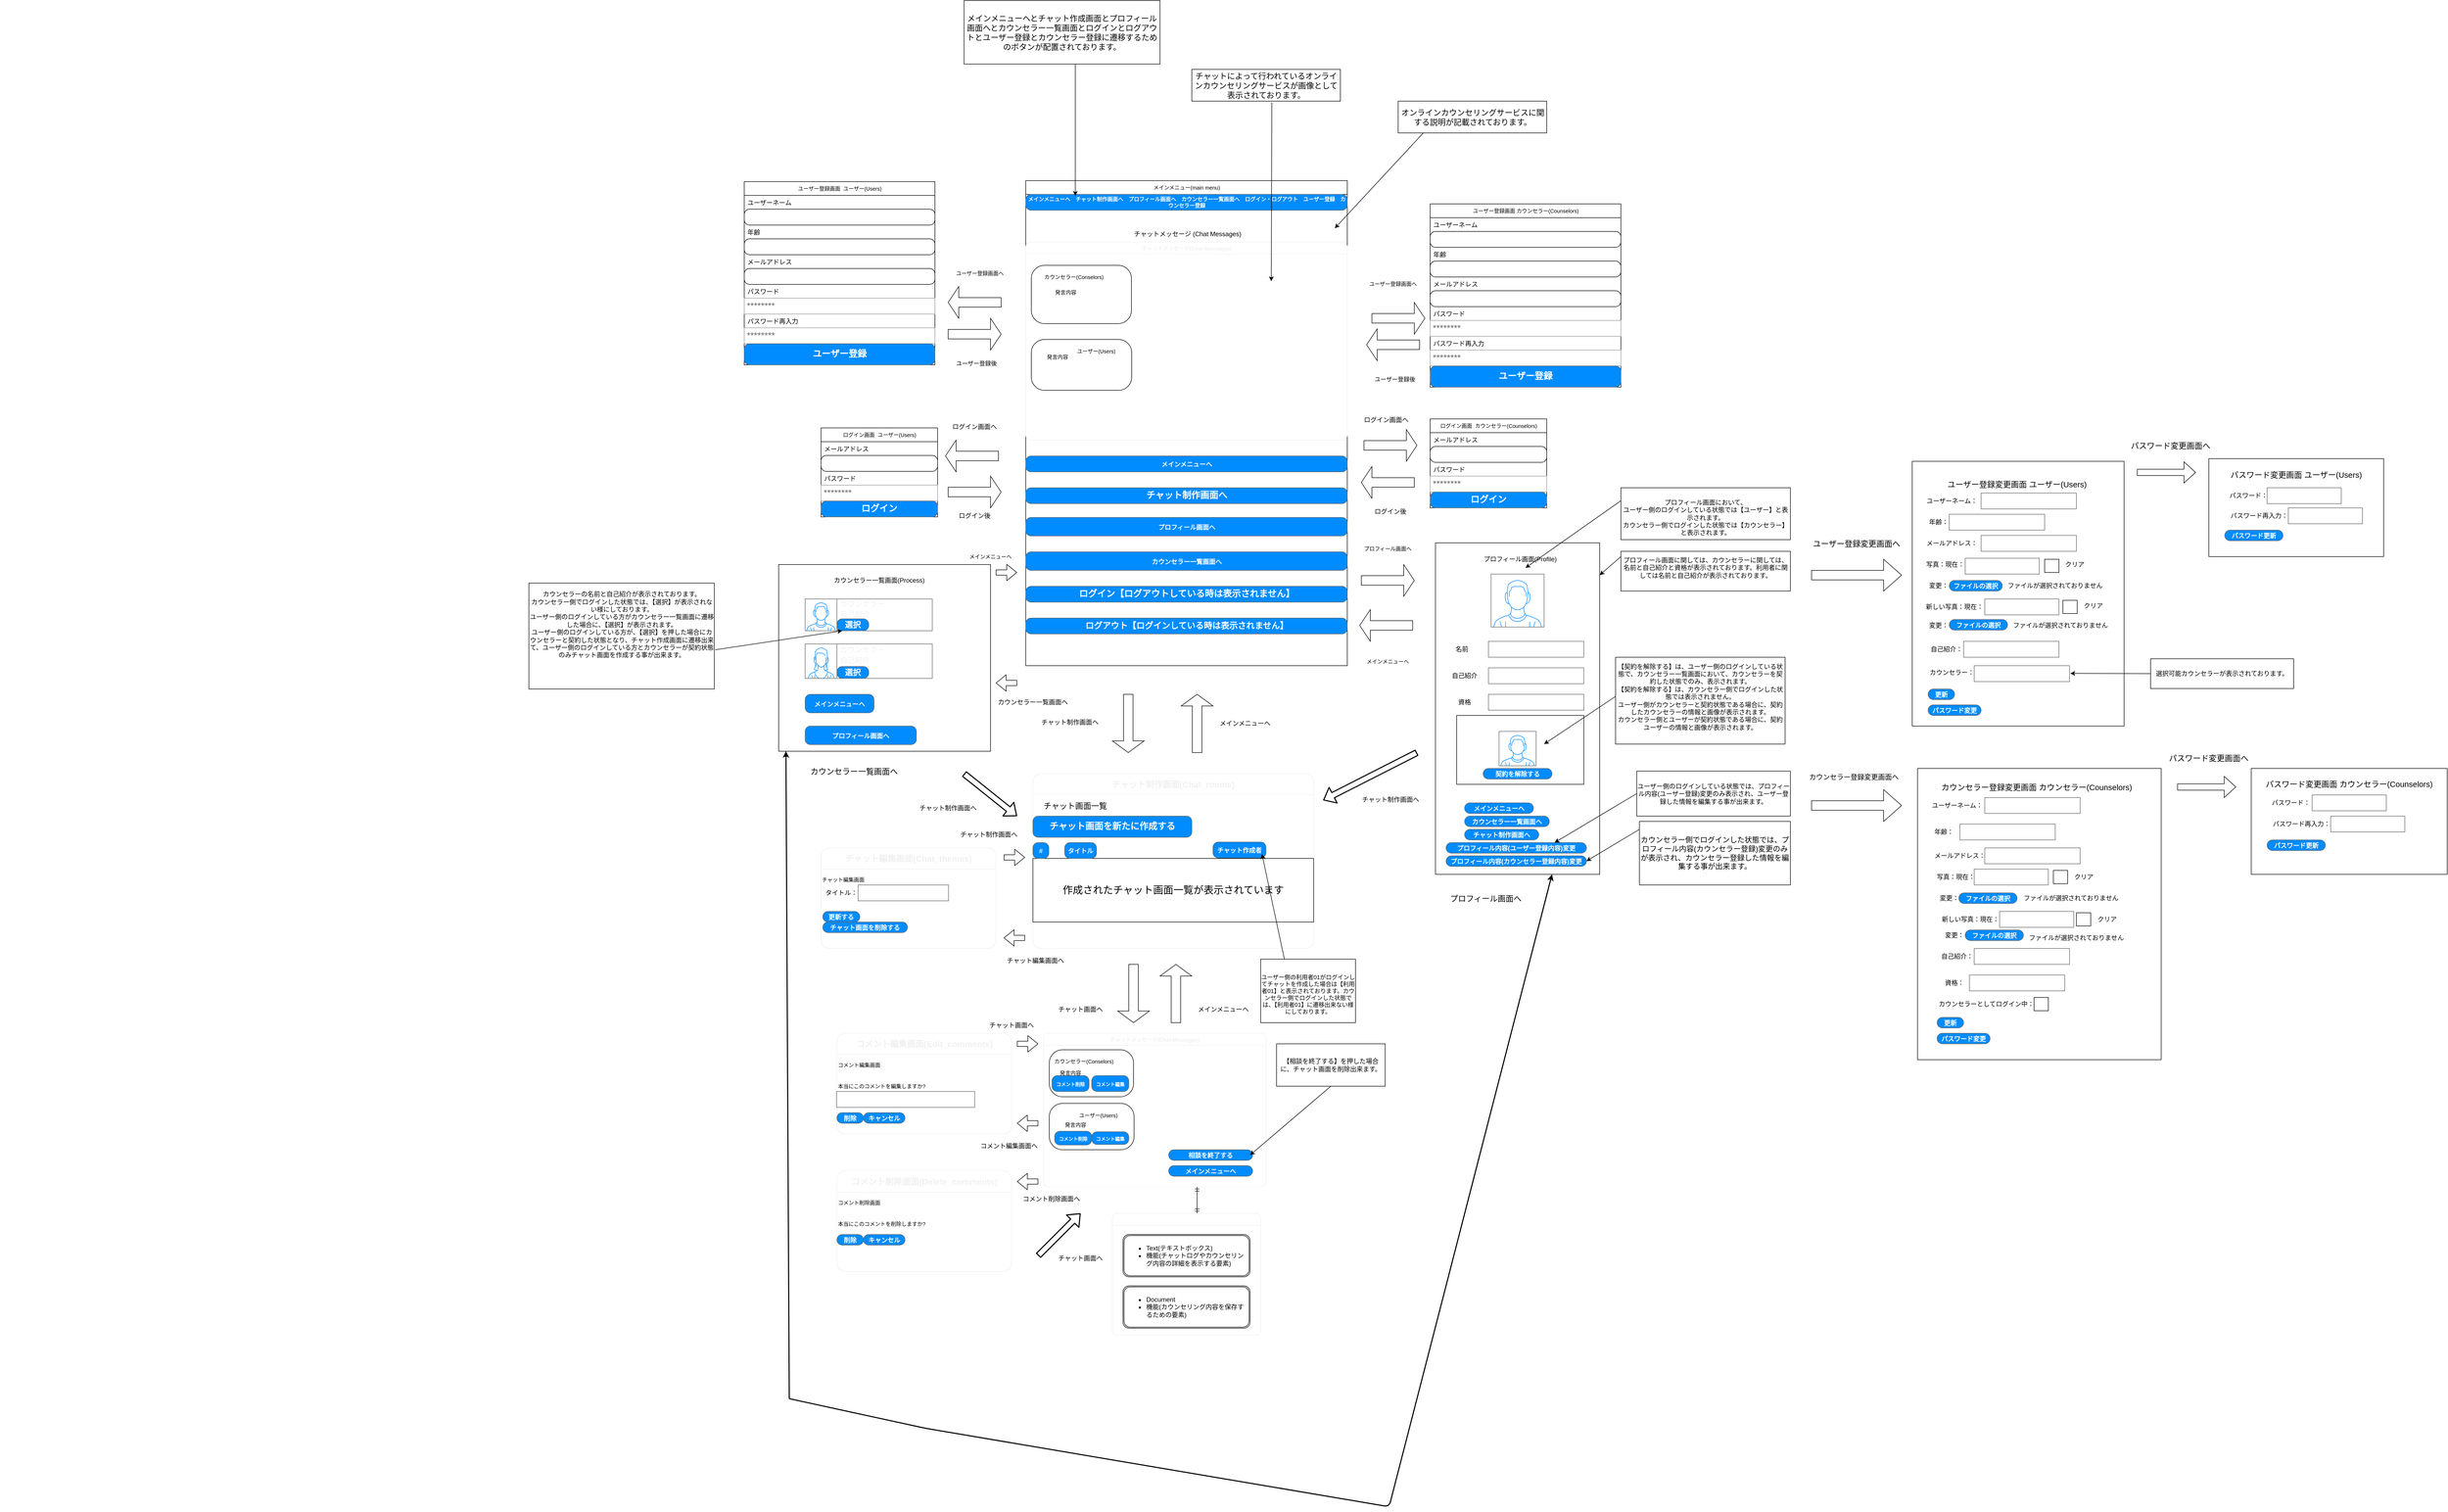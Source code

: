 <mxfile>
    <diagram id="nMnuXORbZ245L0lCiLTD" name="ページ1">
        <mxGraphModel dx="3210" dy="1508" grid="1" gridSize="10" guides="1" tooltips="1" connect="1" arrows="1" fold="1" page="1" pageScale="1" pageWidth="827" pageHeight="1169" math="0" shadow="0">
            <root>
                <mxCell id="0"/>
                <mxCell id="1" parent="0"/>
                <mxCell id="499" value="チャットメッセージ(Chat Messages)" style="swimlane;whiteSpace=wrap;html=1;rounded=1;dashed=0;strokeColor=rgb(240, 240, 240);fontFamily=Helvetica;fontSize=10;fontColor=rgb(240, 240, 240);fillColor=none;align=center;" parent="1" vertex="1">
                    <mxGeometry x="230" y="1500" width="420" height="290" as="geometry"/>
                </mxCell>
                <mxCell id="501" value="発言内容" style="text;html=1;strokeColor=none;fillColor=none;align=center;verticalAlign=middle;whiteSpace=wrap;rounded=0;fontSize=10;" parent="499" vertex="1">
                    <mxGeometry x="20" y="160" width="81" height="25" as="geometry"/>
                </mxCell>
                <mxCell id="773" value="&lt;font style=&quot;font-size: 12px;&quot;&gt;メインメニューへ&lt;/font&gt;" style="strokeWidth=1;shadow=0;dashed=0;align=center;html=1;shape=mxgraph.mockup.buttons.button;strokeColor=#666666;fontColor=#ffffff;mainText=;buttonStyle=round;fontSize=17;fontStyle=1;fillColor=#008cff;whiteSpace=wrap;" parent="499" vertex="1">
                    <mxGeometry x="236.25" y="250" width="158.5" height="20" as="geometry"/>
                </mxCell>
                <mxCell id="1051" value="&lt;span style=&quot;font-size: 12px;&quot;&gt;相談を終了する&lt;/span&gt;" style="strokeWidth=1;shadow=0;dashed=0;align=center;html=1;shape=mxgraph.mockup.buttons.button;strokeColor=#666666;fontColor=#ffffff;mainText=;buttonStyle=round;fontSize=17;fontStyle=1;fillColor=#008cff;whiteSpace=wrap;" parent="499" vertex="1">
                    <mxGeometry x="236.25" y="220" width="158.5" height="20" as="geometry"/>
                </mxCell>
                <mxCell id="1909" value="カウンセラー(Conselors)" style="html=1;align=center;verticalAlign=top;rounded=1;absoluteArcSize=1;arcSize=50;dashed=0;spacingTop=10;spacingRight=30;fontSize=10;fillColor=none;" parent="499" vertex="1">
                    <mxGeometry x="11" y="31.25" width="159" height="88.75" as="geometry"/>
                </mxCell>
                <mxCell id="504" value="発言内容" style="text;html=1;strokeColor=none;fillColor=none;align=center;verticalAlign=middle;whiteSpace=wrap;rounded=0;fontSize=10;" parent="499" vertex="1">
                    <mxGeometry x="11" y="60" width="80" height="30" as="geometry"/>
                </mxCell>
                <mxCell id="1911" value="ユーザー(Users)" style="html=1;align=right;verticalAlign=top;rounded=1;absoluteArcSize=1;arcSize=50;dashed=0;spacingTop=10;spacingRight=30;fontSize=10;fillColor=none;" parent="499" vertex="1">
                    <mxGeometry x="11" y="132.5" width="160" height="87.5" as="geometry"/>
                </mxCell>
                <mxCell id="1956" value="&lt;font style=&quot;font-size: 9px;&quot;&gt;コメント削除&lt;/font&gt;" style="strokeWidth=1;shadow=0;dashed=0;align=center;html=1;shape=mxgraph.mockup.buttons.button;strokeColor=#666666;fontColor=#ffffff;mainText=;buttonStyle=round;fontSize=17;fontStyle=1;fillColor=#008cff;whiteSpace=wrap;" parent="499" vertex="1">
                    <mxGeometry x="21" y="185" width="70" height="26" as="geometry"/>
                </mxCell>
                <mxCell id="1951" value="&lt;font style=&quot;font-size: 9px;&quot;&gt;コメント編集&lt;/font&gt;" style="strokeWidth=1;shadow=0;dashed=0;align=center;html=1;shape=mxgraph.mockup.buttons.button;strokeColor=#666666;fontColor=#ffffff;mainText=;buttonStyle=round;fontSize=17;fontStyle=1;fillColor=#008cff;whiteSpace=wrap;" parent="499" vertex="1">
                    <mxGeometry x="91" y="186" width="70" height="24" as="geometry"/>
                </mxCell>
                <mxCell id="1961" value="&lt;font style=&quot;font-size: 9px;&quot;&gt;コメント編集&lt;/font&gt;" style="strokeWidth=1;shadow=0;dashed=0;align=center;html=1;shape=mxgraph.mockup.buttons.button;strokeColor=#666666;fontColor=#ffffff;mainText=;buttonStyle=round;fontSize=17;fontStyle=1;fillColor=#008cff;whiteSpace=wrap;" parent="499" vertex="1">
                    <mxGeometry x="91" y="80" width="70" height="30" as="geometry"/>
                </mxCell>
                <mxCell id="1960" value="&lt;font style=&quot;font-size: 9px;&quot;&gt;コメント削除&lt;/font&gt;" style="strokeWidth=1;shadow=0;dashed=0;align=center;html=1;shape=mxgraph.mockup.buttons.button;strokeColor=#666666;fontColor=#ffffff;mainText=;buttonStyle=round;fontSize=17;fontStyle=1;fillColor=#008cff;whiteSpace=wrap;" parent="499" vertex="1">
                    <mxGeometry x="16" y="80" width="70" height="30" as="geometry"/>
                </mxCell>
                <mxCell id="421" value="カウンセリング内容記録と管理画面" style="swimlane;whiteSpace=wrap;html=1;rounded=1;dashed=0;strokeColor=rgb(240, 240, 240);fontFamily=Helvetica;fontSize=10;fontColor=#FFFFFF;startSize=23;fillColor=none;direction=east;" parent="1" vertex="1">
                    <mxGeometry x="360" y="1840" width="280" height="230" as="geometry"/>
                </mxCell>
                <mxCell id="422" value="&lt;ul&gt;&lt;li&gt;&lt;span style=&quot;background-color: initial;&quot;&gt;Text(テキストボックス)&lt;/span&gt;&lt;/li&gt;&lt;li&gt;機能(チャットログやカウンセリング内容の詳細を表示する要素)&lt;/li&gt;&lt;/ul&gt;" style="shape=ext;double=1;rounded=1;whiteSpace=wrap;html=1;align=left;" parent="421" vertex="1">
                    <mxGeometry x="20" y="40" width="240" height="80" as="geometry"/>
                </mxCell>
                <mxCell id="423" value="&lt;ul&gt;&lt;li&gt;Document&lt;/li&gt;&lt;li&gt;機能(カウンセリング内容を保存するための要素)&lt;/li&gt;&lt;/ul&gt;" style="shape=ext;double=1;rounded=1;whiteSpace=wrap;html=1;align=left;" parent="421" vertex="1">
                    <mxGeometry x="20" y="137" width="240" height="80" as="geometry"/>
                </mxCell>
                <mxCell id="651" value="" style="rounded=0;whiteSpace=wrap;html=1;" parent="1" vertex="1">
                    <mxGeometry x="970" y="574" width="310" height="626" as="geometry"/>
                </mxCell>
                <mxCell id="652" value="プロフィール画面(Profile)" style="text;html=1;strokeColor=none;fillColor=none;align=center;verticalAlign=middle;whiteSpace=wrap;rounded=0;" parent="1" vertex="1">
                    <mxGeometry x="995" y="590" width="270" height="30" as="geometry"/>
                </mxCell>
                <mxCell id="653" value="" style="verticalLabelPosition=bottom;shadow=0;dashed=0;align=center;html=1;verticalAlign=top;strokeWidth=1;shape=mxgraph.mockup.containers.userMale;strokeColor=#666666;strokeColor2=#008cff;" parent="1" vertex="1">
                    <mxGeometry x="1075" y="633" width="100" height="100" as="geometry"/>
                </mxCell>
                <mxCell id="654" value="名前" style="text;html=1;strokeColor=none;fillColor=none;align=center;verticalAlign=middle;whiteSpace=wrap;rounded=0;" parent="1" vertex="1">
                    <mxGeometry x="990" y="760" width="60" height="30" as="geometry"/>
                </mxCell>
                <mxCell id="657" value="" style="strokeWidth=1;shadow=0;dashed=0;align=center;html=1;shape=mxgraph.mockup.text.textBox;fontColor=#666666;align=left;fontSize=17;spacingLeft=4;spacingTop=-3;strokeColor=#666666;mainText=" parent="1" vertex="1">
                    <mxGeometry x="1070" y="760" width="180" height="30" as="geometry"/>
                </mxCell>
                <mxCell id="658" value="自己紹介" style="text;html=1;strokeColor=none;fillColor=none;align=center;verticalAlign=middle;whiteSpace=wrap;rounded=0;" parent="1" vertex="1">
                    <mxGeometry x="995" y="810" width="60" height="30" as="geometry"/>
                </mxCell>
                <mxCell id="659" value="" style="strokeWidth=1;shadow=0;dashed=0;align=center;html=1;shape=mxgraph.mockup.text.textBox;fontColor=#666666;align=left;fontSize=17;spacingLeft=4;spacingTop=-3;strokeColor=#666666;mainText=" parent="1" vertex="1">
                    <mxGeometry x="1070" y="810" width="180" height="30" as="geometry"/>
                </mxCell>
                <mxCell id="660" value="資格" style="text;html=1;strokeColor=none;fillColor=none;align=center;verticalAlign=middle;whiteSpace=wrap;rounded=0;" parent="1" vertex="1">
                    <mxGeometry x="990" y="860" width="70" height="30" as="geometry"/>
                </mxCell>
                <mxCell id="661" value="" style="strokeWidth=1;shadow=0;dashed=0;align=center;html=1;shape=mxgraph.mockup.text.textBox;fontColor=#666666;align=left;fontSize=17;spacingLeft=4;spacingTop=-3;strokeColor=#666666;mainText=" parent="1" vertex="1">
                    <mxGeometry x="1070" y="860" width="180" height="30" as="geometry"/>
                </mxCell>
                <mxCell id="664" value="&lt;font style=&quot;font-size: 12px;&quot;&gt;メインメニューへ&lt;/font&gt;" style="strokeWidth=1;shadow=0;dashed=0;align=center;html=1;shape=mxgraph.mockup.buttons.button;strokeColor=#666666;fontColor=#ffffff;mainText=;buttonStyle=round;fontSize=17;fontStyle=1;fillColor=#008cff;whiteSpace=wrap;" parent="1" vertex="1">
                    <mxGeometry x="1025" y="1065" width="130" height="20" as="geometry"/>
                </mxCell>
                <mxCell id="666" value="&lt;span style=&quot;font-size: 12px;&quot;&gt;カウンセラー一覧画面へ&lt;/span&gt;" style="strokeWidth=1;shadow=0;dashed=0;align=center;html=1;shape=mxgraph.mockup.buttons.button;strokeColor=#666666;fontColor=#ffffff;mainText=;buttonStyle=round;fontSize=17;fontStyle=1;fillColor=#008cff;whiteSpace=wrap;" parent="1" vertex="1">
                    <mxGeometry x="1025" y="1090" width="160" height="20" as="geometry"/>
                </mxCell>
                <mxCell id="669" value="カウンセラー一覧画面(Process)" style="text;html=1;strokeColor=none;fillColor=none;align=center;verticalAlign=middle;whiteSpace=wrap;rounded=0;fontSize=12;" parent="1" vertex="1">
                    <mxGeometry x="-250" y="630" width="340" height="30" as="geometry"/>
                </mxCell>
                <mxCell id="670" value="" style="verticalLabelPosition=bottom;shadow=0;dashed=0;align=center;html=1;verticalAlign=top;strokeWidth=1;shape=mxgraph.mockup.containers.userMale;strokeColor=#666666;strokeColor2=#008cff;fontSize=12;" parent="1" vertex="1">
                    <mxGeometry x="-220" y="680" width="60" height="60" as="geometry"/>
                </mxCell>
                <mxCell id="672" value="" style="verticalLabelPosition=bottom;shadow=0;dashed=0;align=center;html=1;verticalAlign=top;strokeWidth=1;shape=mxgraph.mockup.containers.userFemale;strokeColor=#666666;strokeColor2=#008cff;fontSize=12;" parent="1" vertex="1">
                    <mxGeometry x="-220" y="765" width="60" height="65" as="geometry"/>
                </mxCell>
                <mxCell id="680" value="&lt;span style=&quot;font-size: 12px;&quot;&gt;プロフィール画面へ&lt;/span&gt;" style="strokeWidth=1;shadow=0;dashed=0;align=center;html=1;shape=mxgraph.mockup.buttons.button;strokeColor=#666666;fontColor=#ffffff;mainText=;buttonStyle=round;fontSize=17;fontStyle=1;fillColor=#008cff;whiteSpace=wrap;" parent="1" vertex="1">
                    <mxGeometry x="-220" y="920" width="210" height="35" as="geometry"/>
                </mxCell>
                <mxCell id="681" value="&lt;font style=&quot;font-size: 12px;&quot;&gt;メインメニューへ&lt;/font&gt;" style="strokeWidth=1;shadow=0;dashed=0;align=center;html=1;shape=mxgraph.mockup.buttons.button;strokeColor=#666666;fontColor=#ffffff;mainText=;buttonStyle=round;fontSize=17;fontStyle=1;fillColor=#008cff;whiteSpace=wrap;" parent="1" vertex="1">
                    <mxGeometry x="-220" y="860" width="130" height="35" as="geometry"/>
                </mxCell>
                <mxCell id="779" value="" style="endArrow=classic;html=1;" parent="1" edge="1">
                    <mxGeometry width="50" height="50" relative="1" as="geometry">
                        <mxPoint x="-190" y="580" as="sourcePoint"/>
                        <mxPoint x="-190" y="580" as="targetPoint"/>
                    </mxGeometry>
                </mxCell>
                <mxCell id="931" value="" style="shape=singleArrow;whiteSpace=wrap;html=1;fillColor=none;" parent="1" vertex="1">
                    <mxGeometry x="835" y="360" width="100" height="60" as="geometry"/>
                </mxCell>
                <mxCell id="932" value="" style="shape=singleArrow;direction=west;whiteSpace=wrap;html=1;fillColor=none;" parent="1" vertex="1">
                    <mxGeometry x="830" y="430" width="100" height="60" as="geometry"/>
                </mxCell>
                <mxCell id="934" value="" style="shape=singleArrow;direction=west;whiteSpace=wrap;html=1;fillColor=none;" parent="1" vertex="1">
                    <mxGeometry x="840" y="170" width="100" height="60" as="geometry"/>
                </mxCell>
                <mxCell id="941" value="" style="shape=singleArrow;direction=north;whiteSpace=wrap;html=1;fillColor=none;" parent="1" vertex="1">
                    <mxGeometry x="490" y="860" width="60" height="110" as="geometry"/>
                </mxCell>
                <mxCell id="943" value="" style="shape=singleArrow;direction=south;whiteSpace=wrap;html=1;fillColor=none;" parent="1" vertex="1">
                    <mxGeometry x="360" y="860" width="60" height="110" as="geometry"/>
                </mxCell>
                <mxCell id="952" value="" style="shape=singleArrow;whiteSpace=wrap;html=1;fillColor=none;" parent="1" vertex="1">
                    <mxGeometry x="50" y="448" width="100" height="60" as="geometry"/>
                </mxCell>
                <mxCell id="961" value="" style="shape=singleArrow;whiteSpace=wrap;html=1;fillColor=none;" parent="1" vertex="1">
                    <mxGeometry x="830" y="615" width="100" height="60" as="geometry"/>
                </mxCell>
                <mxCell id="963" value="" style="shape=singleArrow;direction=west;whiteSpace=wrap;html=1;fillColor=none;" parent="1" vertex="1">
                    <mxGeometry x="827" y="700" width="100" height="60" as="geometry"/>
                </mxCell>
                <mxCell id="976" value="" style="shape=flexArrow;endArrow=classic;html=1;" parent="1" edge="1">
                    <mxGeometry width="50" height="50" relative="1" as="geometry">
                        <mxPoint x="140" y="630" as="sourcePoint"/>
                        <mxPoint x="180" y="630" as="targetPoint"/>
                    </mxGeometry>
                </mxCell>
                <mxCell id="977" value="" style="shape=flexArrow;endArrow=classic;html=1;" parent="1" edge="1">
                    <mxGeometry width="50" height="50" relative="1" as="geometry">
                        <mxPoint x="180" y="838.67" as="sourcePoint"/>
                        <mxPoint x="140" y="838.67" as="targetPoint"/>
                    </mxGeometry>
                </mxCell>
                <mxCell id="1004" value="&lt;font style=&quot;font-size: 12px;&quot;&gt;ログイン後&lt;/font&gt;" style="text;html=1;strokeColor=none;fillColor=none;align=center;verticalAlign=middle;whiteSpace=wrap;rounded=0;fontSize=10;" parent="1" vertex="1">
                    <mxGeometry x="830" y="500" width="110" height="30" as="geometry"/>
                </mxCell>
                <mxCell id="1007" value="&lt;font style=&quot;font-size: 11px;&quot;&gt;ユーザー登録後&lt;/font&gt;" style="text;html=1;strokeColor=none;fillColor=none;align=center;verticalAlign=middle;whiteSpace=wrap;rounded=0;fontSize=10;" parent="1" vertex="1">
                    <mxGeometry x="840" y="250" width="107" height="30" as="geometry"/>
                </mxCell>
                <mxCell id="1011" value="" style="shape=singleArrow;whiteSpace=wrap;html=1;fillColor=none;" parent="1" vertex="1">
                    <mxGeometry x="1680" y="605" width="170" height="60" as="geometry"/>
                </mxCell>
                <mxCell id="1014" value="ログイン画面へ" style="text;html=1;strokeColor=none;fillColor=none;align=center;verticalAlign=middle;whiteSpace=wrap;rounded=0;fontSize=12;" parent="1" vertex="1">
                    <mxGeometry x="827" y="327" width="100" height="30" as="geometry"/>
                </mxCell>
                <mxCell id="1015" value="&lt;font style=&quot;font-size: 10px;&quot;&gt;ユーザー登録画面へ&lt;/font&gt;" style="text;html=1;strokeColor=none;fillColor=none;align=center;verticalAlign=middle;whiteSpace=wrap;rounded=0;fontSize=12;" parent="1" vertex="1">
                    <mxGeometry x="840" y="70" width="100" height="30" as="geometry"/>
                </mxCell>
                <mxCell id="1016" value="プロフィール画面へ" style="text;html=1;strokeColor=none;fillColor=none;align=center;verticalAlign=middle;whiteSpace=wrap;rounded=0;fontSize=10;" parent="1" vertex="1">
                    <mxGeometry x="830" y="570" width="100" height="30" as="geometry"/>
                </mxCell>
                <mxCell id="1017" value="メインメニューへ" style="text;html=1;strokeColor=none;fillColor=none;align=center;verticalAlign=middle;whiteSpace=wrap;rounded=0;fontSize=10;" parent="1" vertex="1">
                    <mxGeometry x="830" y="782.5" width="100" height="30" as="geometry"/>
                </mxCell>
                <mxCell id="1018" value="&lt;font style=&quot;font-size: 12px;&quot;&gt;メインメニューへ&lt;/font&gt;" style="text;html=1;strokeColor=none;fillColor=none;align=center;verticalAlign=middle;whiteSpace=wrap;rounded=0;fontSize=10;" parent="1" vertex="1">
                    <mxGeometry x="540" y="900" width="141" height="30" as="geometry"/>
                </mxCell>
                <mxCell id="1026" value="&lt;font style=&quot;font-size: 10px;&quot;&gt;ユーザー登録画面へ&lt;/font&gt;" style="text;html=1;strokeColor=none;fillColor=none;align=center;verticalAlign=middle;whiteSpace=wrap;rounded=0;fontSize=12;" parent="1" vertex="1">
                    <mxGeometry x="60" y="50" width="100" height="30" as="geometry"/>
                </mxCell>
                <mxCell id="1028" value="&lt;font style=&quot;font-size: 12px;&quot;&gt;ログイン後&lt;/font&gt;" style="text;html=1;strokeColor=none;fillColor=none;align=center;verticalAlign=middle;whiteSpace=wrap;rounded=0;fontSize=10;" parent="1" vertex="1">
                    <mxGeometry x="45" y="508" width="110" height="30" as="geometry"/>
                </mxCell>
                <mxCell id="1030" value="メインメニューへ" style="text;html=1;strokeColor=none;fillColor=none;align=center;verticalAlign=middle;whiteSpace=wrap;rounded=0;fontSize=10;" parent="1" vertex="1">
                    <mxGeometry x="80" y="585" width="100" height="30" as="geometry"/>
                </mxCell>
                <mxCell id="1031" value="カウンセラー一覧画面へ" style="text;html=1;strokeColor=none;fillColor=none;align=center;verticalAlign=middle;whiteSpace=wrap;rounded=0;fontSize=12;" parent="1" vertex="1">
                    <mxGeometry x="130" y="860" width="160" height="30" as="geometry"/>
                </mxCell>
                <mxCell id="1041" value="カウンセラー一覧画面へ" style="text;html=1;strokeColor=none;fillColor=none;align=center;verticalAlign=middle;whiteSpace=wrap;rounded=0;fontSize=15;" parent="1" vertex="1">
                    <mxGeometry x="-230" y="990" width="205" height="30" as="geometry"/>
                </mxCell>
                <mxCell id="1043" value="プロフィール画面へ" style="text;html=1;strokeColor=none;fillColor=none;align=center;verticalAlign=middle;whiteSpace=wrap;rounded=0;fontSize=15;" parent="1" vertex="1">
                    <mxGeometry x="980" y="1230" width="170" height="30" as="geometry"/>
                </mxCell>
                <mxCell id="1148" value="　　　　　　　　　　　　　　　　　" style="text;html=1;strokeColor=none;fillColor=none;align=center;verticalAlign=middle;whiteSpace=wrap;rounded=0;fontSize=12;" parent="1" vertex="1">
                    <mxGeometry x="-1740" y="1200" width="850" height="30" as="geometry"/>
                </mxCell>
                <mxCell id="1522" value="メインメニュー(main menu)" style="swimlane;fontStyle=0;childLayout=stackLayout;horizontal=1;startSize=26;fillColor=none;horizontalStack=0;resizeParent=1;resizeParentMax=0;resizeLast=0;collapsible=1;marginBottom=0;html=1;align=center;fontSize=10;" parent="1" vertex="1">
                    <mxGeometry x="196.5" y="-110" width="607" height="916" as="geometry"/>
                </mxCell>
                <mxCell id="1523" value="&lt;div style=&quot;font-size: 10px;&quot;&gt;&lt;font style=&quot;font-size: 10px; background-color: initial;&quot;&gt;メインメニューへ　チャット制作画面へ　プロフィール画面へ　カウンセラー一覧画面へ　ログイン・ログアウト　ユーザー登録　カウンセラー登録&lt;/font&gt;&lt;span style=&quot;background-color: initial; font-size: 10px;&quot;&gt;　&lt;/span&gt;&lt;/div&gt;" style="strokeWidth=1;shadow=0;dashed=0;align=center;html=1;shape=mxgraph.mockup.buttons.button;strokeColor=#666666;fontColor=#ffffff;mainText=;buttonStyle=round;fontSize=10;fontStyle=1;fillColor=#008cff;whiteSpace=wrap;" parent="1522" vertex="1">
                    <mxGeometry y="26" width="607" height="30" as="geometry"/>
                </mxCell>
                <mxCell id="1524" value="&amp;nbsp; &amp;nbsp; &amp;nbsp; &amp;nbsp; &amp;nbsp; &amp;nbsp; &amp;nbsp; &amp;nbsp; &amp;nbsp; &amp;nbsp; &amp;nbsp; &amp;nbsp; &amp;nbsp; &amp;nbsp; &amp;nbsp; &amp;nbsp; &amp;nbsp; &amp;nbsp; &amp;nbsp; &amp;nbsp; &amp;nbsp; &amp;nbsp; &amp;nbsp; &amp;nbsp; &amp;nbsp; &amp;nbsp; &amp;nbsp; &amp;nbsp; &amp;nbsp; &amp;nbsp; &amp;nbsp; &amp;nbsp; &amp;nbsp; &amp;nbsp; &amp;nbsp; &amp;nbsp; &amp;nbsp; &amp;nbsp; &amp;nbsp; &amp;nbsp; &amp;nbsp; &amp;nbsp; &amp;nbsp; &amp;nbsp; &amp;nbsp; &amp;nbsp; &amp;nbsp; &amp;nbsp; &amp;nbsp; &amp;nbsp; &amp;nbsp; &amp;nbsp; &amp;nbsp; &amp;nbsp; &amp;nbsp; &amp;nbsp; &amp;nbsp; &amp;nbsp; &amp;nbsp; &amp;nbsp; &amp;nbsp; &amp;nbsp; &amp;nbsp; &amp;nbsp; &amp;nbsp; &amp;nbsp;" style="text;html=1;strokeColor=none;fillColor=none;align=center;verticalAlign=middle;whiteSpace=wrap;rounded=0;" parent="1522" vertex="1">
                    <mxGeometry y="56" width="607" height="30" as="geometry"/>
                </mxCell>
                <mxCell id="1525" value="&amp;nbsp; &amp;nbsp; &amp;nbsp; &amp;nbsp; &amp;nbsp; &amp;nbsp; &amp;nbsp; &amp;nbsp; &amp;nbsp; &amp;nbsp;チャットメッセージ (Chat Messages)&amp;nbsp; &amp;nbsp; &amp;nbsp; &amp;nbsp; &amp;nbsp; &amp;nbsp; &amp;nbsp; &amp;nbsp; &amp;nbsp;&amp;nbsp;" style="text;html=1;strokeColor=none;fillColor=none;align=center;verticalAlign=middle;whiteSpace=wrap;rounded=0;" parent="1522" vertex="1">
                    <mxGeometry y="86" width="607" height="30" as="geometry"/>
                </mxCell>
                <mxCell id="1526" value="チャットメッセージ(Chat Messages)" style="swimlane;whiteSpace=wrap;html=1;rounded=1;dashed=0;strokeColor=rgb(240, 240, 240);fontFamily=Helvetica;fontSize=10;fontColor=rgb(240, 240, 240);fillColor=none;align=center;" parent="1522" vertex="1">
                    <mxGeometry y="116" width="607" height="374" as="geometry"/>
                </mxCell>
                <mxCell id="1527" value="発言内容" style="text;html=1;strokeColor=none;fillColor=none;align=center;verticalAlign=middle;whiteSpace=wrap;rounded=0;fontSize=10;" parent="1526" vertex="1">
                    <mxGeometry x="19.5" y="204" width="81" height="25" as="geometry"/>
                </mxCell>
                <mxCell id="1529" value="カウンセラー(Conselors)" style="html=1;align=center;verticalAlign=top;rounded=1;absoluteArcSize=1;arcSize=50;dashed=0;spacingTop=10;spacingRight=30;fontSize=10;fillColor=none;" parent="1526" vertex="1">
                    <mxGeometry x="10.5" y="44" width="189" height="110" as="geometry"/>
                </mxCell>
                <mxCell id="1530" value="発言内容" style="text;html=1;strokeColor=none;fillColor=none;align=center;verticalAlign=middle;whiteSpace=wrap;rounded=0;fontSize=10;" parent="1526" vertex="1">
                    <mxGeometry x="30" y="80" width="90" height="30" as="geometry"/>
                </mxCell>
                <mxCell id="1532" value="ユーザー(Users)" style="html=1;align=right;verticalAlign=top;rounded=1;absoluteArcSize=1;arcSize=50;dashed=0;spacingTop=10;spacingRight=30;fontSize=10;fillColor=none;" parent="1526" vertex="1">
                    <mxGeometry x="10.5" y="184" width="189.5" height="96" as="geometry"/>
                </mxCell>
                <mxCell id="1535" value="&amp;nbsp; &amp;nbsp; &amp;nbsp; &amp;nbsp; &amp;nbsp; &amp;nbsp; &amp;nbsp; &amp;nbsp; &amp;nbsp; &amp;nbsp; &amp;nbsp; &amp;nbsp; &amp;nbsp; &amp;nbsp; &amp;nbsp; &amp;nbsp; &amp;nbsp; &amp;nbsp; &amp;nbsp; &amp;nbsp; &amp;nbsp; &amp;nbsp; &amp;nbsp; &amp;nbsp; &amp;nbsp; &amp;nbsp; &amp;nbsp; &amp;nbsp; &amp;nbsp; &amp;nbsp; &amp;nbsp; &amp;nbsp; &amp;nbsp; &amp;nbsp; &amp;nbsp; &amp;nbsp; &amp;nbsp; &amp;nbsp; &amp;nbsp; &amp;nbsp; &amp;nbsp; &amp;nbsp; &amp;nbsp; &amp;nbsp; &amp;nbsp; &amp;nbsp; &amp;nbsp; &amp;nbsp; &amp;nbsp; &amp;nbsp; &amp;nbsp; &amp;nbsp; &amp;nbsp; &amp;nbsp; &amp;nbsp; &amp;nbsp; &amp;nbsp; &amp;nbsp; &amp;nbsp; &amp;nbsp; &amp;nbsp; &amp;nbsp; &amp;nbsp; &amp;nbsp; &amp;nbsp; &amp;nbsp; &amp;nbsp;&amp;nbsp;" style="text;html=1;strokeColor=none;fillColor=none;align=center;verticalAlign=middle;whiteSpace=wrap;rounded=0;" parent="1522" vertex="1">
                    <mxGeometry y="490" width="607" height="30" as="geometry"/>
                </mxCell>
                <mxCell id="1536" value="&lt;span style=&quot;font-size: 12px;&quot;&gt;メインメニューへ&lt;/span&gt;" style="strokeWidth=1;shadow=0;dashed=0;align=center;html=1;shape=mxgraph.mockup.buttons.button;strokeColor=#666666;fontColor=#ffffff;mainText=;buttonStyle=round;fontSize=17;fontStyle=1;fillColor=#008cff;whiteSpace=wrap;" parent="1522" vertex="1">
                    <mxGeometry y="520" width="607" height="30" as="geometry"/>
                </mxCell>
                <mxCell id="1537" value="&amp;nbsp; &amp;nbsp; &amp;nbsp; &amp;nbsp; &amp;nbsp; &amp;nbsp; &amp;nbsp; &amp;nbsp; &amp;nbsp; &amp;nbsp; &amp;nbsp; &amp;nbsp; &amp;nbsp; &amp;nbsp; &amp;nbsp; &amp;nbsp; &amp;nbsp; &amp;nbsp; &amp;nbsp; &amp;nbsp; &amp;nbsp; &amp;nbsp; &amp;nbsp; &amp;nbsp; &amp;nbsp; &amp;nbsp; &amp;nbsp; &amp;nbsp; &amp;nbsp; &amp;nbsp; &amp;nbsp; &amp;nbsp; &amp;nbsp; &amp;nbsp; &amp;nbsp; &amp;nbsp; &amp;nbsp; &amp;nbsp; &amp;nbsp; &amp;nbsp; &amp;nbsp; &amp;nbsp; &amp;nbsp; &amp;nbsp; &amp;nbsp; &amp;nbsp; &amp;nbsp; &amp;nbsp; &amp;nbsp; &amp;nbsp; &amp;nbsp; &amp;nbsp; &amp;nbsp; &amp;nbsp; &amp;nbsp; &amp;nbsp; &amp;nbsp; &amp;nbsp; &amp;nbsp; &amp;nbsp; &amp;nbsp; &amp;nbsp; &amp;nbsp; &amp;nbsp; &amp;nbsp; &amp;nbsp;" style="text;html=1;strokeColor=none;fillColor=none;align=center;verticalAlign=middle;whiteSpace=wrap;rounded=0;" parent="1522" vertex="1">
                    <mxGeometry y="550" width="607" height="30" as="geometry"/>
                </mxCell>
                <mxCell id="1538" value="チャット制作画面へ" style="strokeWidth=1;shadow=0;dashed=0;align=center;html=1;shape=mxgraph.mockup.buttons.button;strokeColor=#666666;fontColor=#ffffff;mainText=;buttonStyle=round;fontSize=17;fontStyle=1;fillColor=#008cff;whiteSpace=wrap;" parent="1522" vertex="1">
                    <mxGeometry y="580" width="607" height="30" as="geometry"/>
                </mxCell>
                <mxCell id="1539" style="text;strokeColor=none;fillColor=none;align=left;verticalAlign=top;spacingLeft=4;spacingRight=4;overflow=hidden;rotatable=0;points=[[0,0.5],[1,0.5]];portConstraint=eastwest;whiteSpace=wrap;html=1;" parent="1522" vertex="1">
                    <mxGeometry y="610" width="607" height="26" as="geometry"/>
                </mxCell>
                <mxCell id="1540" value="&lt;span style=&quot;font-size: 12px;&quot;&gt;プロフィール画面へ&lt;/span&gt;" style="strokeWidth=1;shadow=0;dashed=0;align=center;html=1;shape=mxgraph.mockup.buttons.button;strokeColor=#666666;fontColor=#ffffff;mainText=;buttonStyle=round;fontSize=17;fontStyle=1;fillColor=#008cff;whiteSpace=wrap;" parent="1522" vertex="1">
                    <mxGeometry y="636" width="607" height="35" as="geometry"/>
                </mxCell>
                <mxCell id="1541" value="　　　　　　　　　　　　　　　　　" style="text;html=1;strokeColor=none;fillColor=none;align=center;verticalAlign=middle;whiteSpace=wrap;rounded=0;fontSize=12;" parent="1522" vertex="1">
                    <mxGeometry y="671" width="607" height="30" as="geometry"/>
                </mxCell>
                <mxCell id="1542" value="&lt;span style=&quot;font-size: 12px;&quot;&gt;カウンセラー一覧画面へ&lt;/span&gt;" style="strokeWidth=1;shadow=0;dashed=0;align=center;html=1;shape=mxgraph.mockup.buttons.button;strokeColor=#666666;fontColor=#ffffff;mainText=;buttonStyle=round;fontSize=17;fontStyle=1;fillColor=#008cff;whiteSpace=wrap;" parent="1522" vertex="1">
                    <mxGeometry y="701" width="607" height="35" as="geometry"/>
                </mxCell>
                <mxCell id="1543" value="　　　　　　　　　　　　　　　　　" style="text;html=1;strokeColor=none;fillColor=none;align=center;verticalAlign=middle;whiteSpace=wrap;rounded=0;fontSize=12;" parent="1522" vertex="1">
                    <mxGeometry y="736" width="607" height="30" as="geometry"/>
                </mxCell>
                <mxCell id="1544" value="ログイン【ログアウトしている時は表示されません】" style="strokeWidth=1;shadow=0;dashed=0;align=center;html=1;shape=mxgraph.mockup.buttons.button;strokeColor=#666666;fontColor=#ffffff;mainText=;buttonStyle=round;fontSize=17;fontStyle=1;fillColor=#008cff;whiteSpace=wrap;" parent="1522" vertex="1">
                    <mxGeometry y="766" width="607" height="30" as="geometry"/>
                </mxCell>
                <mxCell id="1545" value="　　　　　　　　　　　　　　　　　" style="text;html=1;strokeColor=none;fillColor=none;align=center;verticalAlign=middle;whiteSpace=wrap;rounded=0;fontSize=12;" parent="1522" vertex="1">
                    <mxGeometry y="796" width="607" height="30" as="geometry"/>
                </mxCell>
                <mxCell id="1546" value="&lt;font style=&quot;font-size: 16px;&quot;&gt;ログアウト【ログインしている時は表示されません】&lt;/font&gt;" style="strokeWidth=1;shadow=0;dashed=0;align=center;html=1;shape=mxgraph.mockup.buttons.button;strokeColor=#666666;fontColor=#ffffff;mainText=;buttonStyle=round;fontSize=17;fontStyle=1;fillColor=#008cff;whiteSpace=wrap;" parent="1522" vertex="1">
                    <mxGeometry y="826" width="607" height="30" as="geometry"/>
                </mxCell>
                <mxCell id="1547" value="　　　　　　　　　　　　　　　　　" style="text;html=1;strokeColor=none;fillColor=none;align=center;verticalAlign=middle;whiteSpace=wrap;rounded=0;fontSize=12;" parent="1522" vertex="1">
                    <mxGeometry y="856" width="607" height="30" as="geometry"/>
                </mxCell>
                <mxCell id="1549" value="&amp;nbsp; &amp;nbsp; &amp;nbsp; &amp;nbsp; &amp;nbsp; &amp;nbsp; &amp;nbsp; &amp;nbsp; &amp;nbsp; &amp;nbsp; &amp;nbsp; &amp;nbsp; &amp;nbsp; &amp;nbsp; &amp;nbsp; &amp;nbsp; &amp;nbsp; &amp;nbsp; &amp;nbsp; &amp;nbsp; &amp;nbsp; &amp;nbsp; &amp;nbsp; &amp;nbsp; &amp;nbsp; &amp;nbsp; &amp;nbsp; &amp;nbsp; &amp;nbsp; &amp;nbsp; &amp;nbsp; &amp;nbsp; &amp;nbsp; &amp;nbsp; &amp;nbsp; &amp;nbsp; &amp;nbsp; &amp;nbsp; &amp;nbsp; &amp;nbsp; &amp;nbsp; &amp;nbsp; &amp;nbsp; &amp;nbsp; &amp;nbsp; &amp;nbsp; &amp;nbsp; &amp;nbsp; &amp;nbsp; &amp;nbsp; &amp;nbsp; &amp;nbsp; &amp;nbsp; &amp;nbsp; &amp;nbsp; &amp;nbsp; &amp;nbsp; &amp;nbsp; &amp;nbsp; &amp;nbsp; &amp;nbsp; &amp;nbsp; &amp;nbsp; &amp;nbsp; &amp;nbsp; &amp;nbsp;" style="text;html=1;strokeColor=none;fillColor=none;align=center;verticalAlign=middle;whiteSpace=wrap;rounded=0;" parent="1522" vertex="1">
                    <mxGeometry y="886" width="607" height="30" as="geometry"/>
                </mxCell>
                <mxCell id="1662" value="" style="endArrow=classic;html=1;fontSize=15;startArrow=none;exitX=0.182;exitY=1.04;exitDx=0;exitDy=0;exitPerimeter=0;" parent="1" edge="1">
                    <mxGeometry width="50" height="50" relative="1" as="geometry">
                        <mxPoint x="661.051" y="-257.6" as="sourcePoint"/>
                        <mxPoint x="660" y="80.0" as="targetPoint"/>
                        <Array as="points"/>
                    </mxGeometry>
                </mxCell>
                <mxCell id="1663" value="チャットによって行われているオンラインカウンセリングサービスが画像として表示されております。" style="rounded=0;whiteSpace=wrap;html=1;fontSize=15;fillColor=none;" parent="1" vertex="1">
                    <mxGeometry x="510" y="-320" width="280.5" height="60" as="geometry"/>
                </mxCell>
                <mxCell id="1715" value="&lt;font style=&quot;font-size: 12px;&quot;&gt;プロフィール画面に関しては、カウンセラーに関しては、名前と自己紹介と資格が表示されております。利用者に関しては名前と自己紹介が表示されております。&lt;br&gt;&lt;br&gt;&lt;/font&gt;" style="rounded=0;whiteSpace=wrap;html=1;" parent="1" vertex="1">
                    <mxGeometry x="1320" y="590" width="320" height="75" as="geometry"/>
                </mxCell>
                <mxCell id="1726" value="ログイン画面&amp;nbsp; カウンセラー(Counselors)" style="swimlane;fontStyle=0;childLayout=stackLayout;horizontal=1;startSize=26;fillColor=none;horizontalStack=0;resizeParent=1;resizeParentMax=0;resizeLast=0;collapsible=1;marginBottom=0;html=1;fontSize=10;align=center;" parent="1" vertex="1">
                    <mxGeometry x="960" y="340" width="220" height="168" as="geometry"/>
                </mxCell>
                <mxCell id="1729" value="メールアドレス" style="text;strokeColor=none;fillColor=none;align=left;verticalAlign=top;spacingLeft=4;spacingRight=4;overflow=hidden;rotatable=0;points=[[0,0.5],[1,0.5]];portConstraint=eastwest;whiteSpace=wrap;html=1;" parent="1726" vertex="1">
                    <mxGeometry y="26" width="220" height="26" as="geometry"/>
                </mxCell>
                <mxCell id="1730" value="" style="strokeWidth=1;shadow=0;dashed=0;align=center;html=1;shape=mxgraph.mockup.buttons.button;mainText=;buttonStyle=round;fontSize=17;fontStyle=1;fillColor=none;whiteSpace=wrap;" parent="1726" vertex="1">
                    <mxGeometry y="52" width="220" height="30" as="geometry"/>
                </mxCell>
                <mxCell id="1731" value="パスワード" style="text;strokeColor=none;fillColor=none;align=left;verticalAlign=top;spacingLeft=4;spacingRight=4;overflow=hidden;rotatable=0;points=[[0,0.5],[1,0.5]];portConstraint=eastwest;whiteSpace=wrap;html=1;" parent="1726" vertex="1">
                    <mxGeometry y="82" width="220" height="26" as="geometry"/>
                </mxCell>
                <mxCell id="1732" value="********" style="strokeWidth=1;shadow=0;dashed=0;align=center;html=1;shape=mxgraph.mockup.forms.pwField;strokeColor=#999999;mainText=;align=left;fontColor=#666666;fontSize=17;spacingLeft=3;" parent="1726" vertex="1">
                    <mxGeometry y="108" width="220" height="30" as="geometry"/>
                </mxCell>
                <mxCell id="1733" value="ログイン" style="strokeWidth=1;shadow=0;dashed=0;align=center;html=1;shape=mxgraph.mockup.buttons.button;strokeColor=#666666;fontColor=#ffffff;mainText=;buttonStyle=round;fontSize=17;fontStyle=1;fillColor=#008cff;whiteSpace=wrap;" parent="1726" vertex="1">
                    <mxGeometry y="138" width="220" height="30" as="geometry"/>
                </mxCell>
                <mxCell id="1796" value="ログイン画面へ" style="text;html=1;strokeColor=none;fillColor=none;align=center;verticalAlign=middle;whiteSpace=wrap;rounded=0;fontSize=12;" parent="1" vertex="1">
                    <mxGeometry x="50" y="340" width="100" height="30" as="geometry"/>
                </mxCell>
                <mxCell id="1797" value="" style="shape=singleArrow;direction=west;whiteSpace=wrap;html=1;fillColor=none;" parent="1" vertex="1">
                    <mxGeometry x="45" y="380" width="100" height="60" as="geometry"/>
                </mxCell>
                <mxCell id="1801" value="ログイン画面&amp;nbsp; ユーザー(Users)" style="swimlane;fontStyle=0;childLayout=stackLayout;horizontal=1;startSize=26;fillColor=none;horizontalStack=0;resizeParent=1;resizeParentMax=0;resizeLast=0;collapsible=1;marginBottom=0;html=1;align=center;fontSize=10;" parent="1" vertex="1">
                    <mxGeometry x="-190" y="357" width="220" height="168" as="geometry"/>
                </mxCell>
                <mxCell id="1804" value="メールアドレス" style="text;strokeColor=none;fillColor=none;align=left;verticalAlign=top;spacingLeft=4;spacingRight=4;overflow=hidden;rotatable=0;points=[[0,0.5],[1,0.5]];portConstraint=eastwest;whiteSpace=wrap;html=1;" parent="1801" vertex="1">
                    <mxGeometry y="26" width="220" height="26" as="geometry"/>
                </mxCell>
                <mxCell id="1805" value="" style="strokeWidth=1;shadow=0;dashed=0;align=center;html=1;shape=mxgraph.mockup.buttons.button;mainText=;buttonStyle=round;fontSize=17;fontStyle=1;fillColor=none;whiteSpace=wrap;" parent="1801" vertex="1">
                    <mxGeometry y="52" width="220" height="30" as="geometry"/>
                </mxCell>
                <mxCell id="1806" value="パスワード" style="text;strokeColor=none;fillColor=none;align=left;verticalAlign=top;spacingLeft=4;spacingRight=4;overflow=hidden;rotatable=0;points=[[0,0.5],[1,0.5]];portConstraint=eastwest;whiteSpace=wrap;html=1;" parent="1801" vertex="1">
                    <mxGeometry y="82" width="220" height="26" as="geometry"/>
                </mxCell>
                <mxCell id="1807" value="********" style="strokeWidth=1;shadow=0;dashed=0;align=center;html=1;shape=mxgraph.mockup.forms.pwField;strokeColor=#999999;mainText=;align=left;fontColor=#666666;fontSize=17;spacingLeft=3;" parent="1801" vertex="1">
                    <mxGeometry y="108" width="220" height="30" as="geometry"/>
                </mxCell>
                <mxCell id="1808" value="ログイン" style="strokeWidth=1;shadow=0;dashed=0;align=center;html=1;shape=mxgraph.mockup.buttons.button;strokeColor=#666666;fontColor=#ffffff;mainText=;buttonStyle=round;fontSize=17;fontStyle=1;fillColor=#008cff;whiteSpace=wrap;" parent="1801" vertex="1">
                    <mxGeometry y="138" width="220" height="30" as="geometry"/>
                </mxCell>
                <mxCell id="1828" value="" style="shape=singleArrow;direction=west;whiteSpace=wrap;html=1;fillColor=none;" parent="1" vertex="1">
                    <mxGeometry x="50" y="90" width="100" height="60" as="geometry"/>
                </mxCell>
                <mxCell id="1829" value="" style="shape=singleArrow;whiteSpace=wrap;html=1;fillColor=none;" parent="1" vertex="1">
                    <mxGeometry x="50" y="150" width="100" height="60" as="geometry"/>
                </mxCell>
                <mxCell id="1839" value="ユーザー登録画面 カウンセラー(Counselors)" style="swimlane;fontStyle=0;childLayout=stackLayout;horizontal=1;startSize=26;fillColor=none;horizontalStack=0;resizeParent=1;resizeParentMax=0;resizeLast=0;collapsible=1;marginBottom=0;html=1;align=center;fontSize=10;" parent="1" vertex="1">
                    <mxGeometry x="960" y="-66" width="360" height="346" as="geometry"/>
                </mxCell>
                <mxCell id="1840" value="ユーザーネーム" style="text;strokeColor=none;fillColor=none;align=left;verticalAlign=top;spacingLeft=4;spacingRight=4;overflow=hidden;rotatable=0;points=[[0,0.5],[1,0.5]];portConstraint=eastwest;whiteSpace=wrap;html=1;" parent="1839" vertex="1">
                    <mxGeometry y="26" width="360" height="26" as="geometry"/>
                </mxCell>
                <mxCell id="1841" value="" style="strokeWidth=1;shadow=0;dashed=0;align=center;html=1;shape=mxgraph.mockup.buttons.button;mainText=;buttonStyle=round;fontSize=17;fontStyle=1;fillColor=none;whiteSpace=wrap;" parent="1839" vertex="1">
                    <mxGeometry y="52" width="360" height="30" as="geometry"/>
                </mxCell>
                <mxCell id="1842" value="年齢" style="text;strokeColor=none;fillColor=none;align=left;verticalAlign=top;spacingLeft=4;spacingRight=4;overflow=hidden;rotatable=0;points=[[0,0.5],[1,0.5]];portConstraint=eastwest;whiteSpace=wrap;html=1;" parent="1839" vertex="1">
                    <mxGeometry y="82" width="360" height="26" as="geometry"/>
                </mxCell>
                <mxCell id="1843" value="" style="strokeWidth=1;shadow=0;dashed=0;align=center;html=1;shape=mxgraph.mockup.buttons.button;mainText=;buttonStyle=round;fontSize=17;fontStyle=1;fillColor=none;whiteSpace=wrap;" parent="1839" vertex="1">
                    <mxGeometry y="108" width="360" height="30" as="geometry"/>
                </mxCell>
                <mxCell id="1844" value="メールアドレス" style="text;strokeColor=none;fillColor=none;align=left;verticalAlign=top;spacingLeft=4;spacingRight=4;overflow=hidden;rotatable=0;points=[[0,0.5],[1,0.5]];portConstraint=eastwest;whiteSpace=wrap;html=1;" parent="1839" vertex="1">
                    <mxGeometry y="138" width="360" height="26" as="geometry"/>
                </mxCell>
                <mxCell id="1845" value="" style="strokeWidth=1;shadow=0;dashed=0;align=center;html=1;shape=mxgraph.mockup.buttons.button;mainText=;buttonStyle=round;fontSize=17;fontStyle=1;fillColor=none;whiteSpace=wrap;" parent="1839" vertex="1">
                    <mxGeometry y="164" width="360" height="30" as="geometry"/>
                </mxCell>
                <mxCell id="1846" value="パスワード" style="text;strokeColor=none;fillColor=none;align=left;verticalAlign=top;spacingLeft=4;spacingRight=4;overflow=hidden;rotatable=0;points=[[0,0.5],[1,0.5]];portConstraint=eastwest;whiteSpace=wrap;html=1;" parent="1839" vertex="1">
                    <mxGeometry y="194" width="360" height="26" as="geometry"/>
                </mxCell>
                <mxCell id="1847" value="********" style="strokeWidth=1;shadow=0;dashed=0;align=center;html=1;shape=mxgraph.mockup.forms.pwField;strokeColor=#999999;mainText=;align=left;fontColor=#666666;fontSize=17;spacingLeft=3;" parent="1839" vertex="1">
                    <mxGeometry y="220" width="360" height="30" as="geometry"/>
                </mxCell>
                <mxCell id="1848" value="パスワード再入力&lt;br&gt;" style="text;strokeColor=none;fillColor=none;align=left;verticalAlign=top;spacingLeft=4;spacingRight=4;overflow=hidden;rotatable=0;points=[[0,0.5],[1,0.5]];portConstraint=eastwest;whiteSpace=wrap;html=1;" parent="1839" vertex="1">
                    <mxGeometry y="250" width="360" height="26" as="geometry"/>
                </mxCell>
                <mxCell id="1849" value="********" style="strokeWidth=1;shadow=0;dashed=0;align=center;html=1;shape=mxgraph.mockup.forms.pwField;strokeColor=#999999;mainText=;align=left;fontColor=#666666;fontSize=17;spacingLeft=3;" parent="1839" vertex="1">
                    <mxGeometry y="276" width="360" height="30" as="geometry"/>
                </mxCell>
                <mxCell id="1850" value="ユーザー登録" style="strokeWidth=1;shadow=0;dashed=0;align=center;html=1;shape=mxgraph.mockup.buttons.button;strokeColor=#666666;fontColor=#ffffff;mainText=;buttonStyle=round;fontSize=17;fontStyle=1;fillColor=#008cff;whiteSpace=wrap;" parent="1839" vertex="1">
                    <mxGeometry y="306" width="360" height="40" as="geometry"/>
                </mxCell>
                <mxCell id="1851" value="&lt;font style=&quot;font-size: 10px;&quot;&gt;ユーザー登録画面&amp;nbsp; ユーザー(Users)&lt;/font&gt;" style="swimlane;fontStyle=0;childLayout=stackLayout;horizontal=1;startSize=26;fillColor=none;horizontalStack=0;resizeParent=1;resizeParentMax=0;resizeLast=0;collapsible=1;marginBottom=0;html=1;align=center;fontSize=10;" parent="1" vertex="1">
                    <mxGeometry x="-335" y="-108" width="360" height="346" as="geometry"/>
                </mxCell>
                <mxCell id="1852" value="ユーザーネーム" style="text;strokeColor=none;fillColor=none;align=left;verticalAlign=top;spacingLeft=4;spacingRight=4;overflow=hidden;rotatable=0;points=[[0,0.5],[1,0.5]];portConstraint=eastwest;whiteSpace=wrap;html=1;" parent="1851" vertex="1">
                    <mxGeometry y="26" width="360" height="26" as="geometry"/>
                </mxCell>
                <mxCell id="1853" value="" style="strokeWidth=1;shadow=0;dashed=0;align=center;html=1;shape=mxgraph.mockup.buttons.button;mainText=;buttonStyle=round;fontSize=17;fontStyle=1;fillColor=none;whiteSpace=wrap;" parent="1851" vertex="1">
                    <mxGeometry y="52" width="360" height="30" as="geometry"/>
                </mxCell>
                <mxCell id="1854" value="年齢" style="text;strokeColor=none;fillColor=none;align=left;verticalAlign=top;spacingLeft=4;spacingRight=4;overflow=hidden;rotatable=0;points=[[0,0.5],[1,0.5]];portConstraint=eastwest;whiteSpace=wrap;html=1;" parent="1851" vertex="1">
                    <mxGeometry y="82" width="360" height="26" as="geometry"/>
                </mxCell>
                <mxCell id="1855" value="" style="strokeWidth=1;shadow=0;dashed=0;align=center;html=1;shape=mxgraph.mockup.buttons.button;mainText=;buttonStyle=round;fontSize=17;fontStyle=1;fillColor=none;whiteSpace=wrap;" parent="1851" vertex="1">
                    <mxGeometry y="108" width="360" height="30" as="geometry"/>
                </mxCell>
                <mxCell id="1856" value="メールアドレス" style="text;strokeColor=none;fillColor=none;align=left;verticalAlign=top;spacingLeft=4;spacingRight=4;overflow=hidden;rotatable=0;points=[[0,0.5],[1,0.5]];portConstraint=eastwest;whiteSpace=wrap;html=1;" parent="1851" vertex="1">
                    <mxGeometry y="138" width="360" height="26" as="geometry"/>
                </mxCell>
                <mxCell id="1857" value="" style="strokeWidth=1;shadow=0;dashed=0;align=center;html=1;shape=mxgraph.mockup.buttons.button;mainText=;buttonStyle=round;fontSize=17;fontStyle=1;fillColor=none;whiteSpace=wrap;" parent="1851" vertex="1">
                    <mxGeometry y="164" width="360" height="30" as="geometry"/>
                </mxCell>
                <mxCell id="1858" value="パスワード" style="text;strokeColor=none;fillColor=none;align=left;verticalAlign=top;spacingLeft=4;spacingRight=4;overflow=hidden;rotatable=0;points=[[0,0.5],[1,0.5]];portConstraint=eastwest;whiteSpace=wrap;html=1;" parent="1851" vertex="1">
                    <mxGeometry y="194" width="360" height="26" as="geometry"/>
                </mxCell>
                <mxCell id="1859" value="********" style="strokeWidth=1;shadow=0;dashed=0;align=center;html=1;shape=mxgraph.mockup.forms.pwField;strokeColor=#999999;mainText=;align=left;fontColor=#666666;fontSize=17;spacingLeft=3;" parent="1851" vertex="1">
                    <mxGeometry y="220" width="360" height="30" as="geometry"/>
                </mxCell>
                <mxCell id="1860" value="パスワード再入力&lt;br&gt;" style="text;strokeColor=none;fillColor=none;align=left;verticalAlign=top;spacingLeft=4;spacingRight=4;overflow=hidden;rotatable=0;points=[[0,0.5],[1,0.5]];portConstraint=eastwest;whiteSpace=wrap;html=1;" parent="1851" vertex="1">
                    <mxGeometry y="250" width="360" height="26" as="geometry"/>
                </mxCell>
                <mxCell id="1861" value="********" style="strokeWidth=1;shadow=0;dashed=0;align=center;html=1;shape=mxgraph.mockup.forms.pwField;strokeColor=#999999;mainText=;align=left;fontColor=#666666;fontSize=17;spacingLeft=3;" parent="1851" vertex="1">
                    <mxGeometry y="276" width="360" height="30" as="geometry"/>
                </mxCell>
                <mxCell id="1862" value="ユーザー登録" style="strokeWidth=1;shadow=0;dashed=0;align=center;html=1;shape=mxgraph.mockup.buttons.button;strokeColor=#666666;fontColor=#ffffff;mainText=;buttonStyle=round;fontSize=17;fontStyle=1;fillColor=#008cff;whiteSpace=wrap;" parent="1851" vertex="1">
                    <mxGeometry y="306" width="360" height="40" as="geometry"/>
                </mxCell>
                <mxCell id="1863" value="&lt;font style=&quot;font-size: 11px;&quot;&gt;ユーザー登録後&lt;/font&gt;" style="text;html=1;strokeColor=none;fillColor=none;align=center;verticalAlign=middle;whiteSpace=wrap;rounded=0;fontSize=10;" parent="1" vertex="1">
                    <mxGeometry x="50" y="220" width="107" height="30" as="geometry"/>
                </mxCell>
                <mxCell id="1864" value="メインメニューへとチャット作成画面とプロフィール画面へとカウンセラー一覧画面とログインとログアウトとユーザー登録とカウンセラー登録に遷移するためのボタンが配置されております。" style="rounded=0;whiteSpace=wrap;html=1;fontSize=15;fillColor=none;" parent="1" vertex="1">
                    <mxGeometry x="80" y="-450" width="370" height="120" as="geometry"/>
                </mxCell>
                <mxCell id="1865" value="" style="endArrow=classic;html=1;fontSize=15;startArrow=none;" parent="1" edge="1">
                    <mxGeometry width="50" height="50" relative="1" as="geometry">
                        <mxPoint x="290" y="-330" as="sourcePoint"/>
                        <mxPoint x="290" y="-81.2" as="targetPoint"/>
                        <Array as="points"/>
                    </mxGeometry>
                </mxCell>
                <mxCell id="1888" value="&lt;font style=&quot;font-size: 16px;&quot;&gt;チャット制作画面(Chat_rooms)&lt;/font&gt;" style="swimlane;whiteSpace=wrap;html=1;rounded=1;dashed=0;strokeColor=rgb(240, 240, 240);fontFamily=Helvetica;fontSize=13;fontColor=rgb(240, 240, 240);fillColor=none;align=center;startSize=40;" parent="1" vertex="1">
                    <mxGeometry x="210" y="1010" width="530" height="330" as="geometry"/>
                </mxCell>
                <mxCell id="1889" value="チャット画面一覧" style="text;html=1;strokeColor=none;fillColor=none;align=center;verticalAlign=middle;whiteSpace=wrap;rounded=0;fontSize=15;" parent="1888" vertex="1">
                    <mxGeometry y="40" width="160" height="40" as="geometry"/>
                </mxCell>
                <mxCell id="1890" value="チャット画面を新たに作成する" style="strokeWidth=1;shadow=0;dashed=0;align=center;html=1;shape=mxgraph.mockup.buttons.button;strokeColor=#666666;fontColor=#ffffff;mainText=;buttonStyle=round;fontSize=17;fontStyle=1;fillColor=#008cff;whiteSpace=wrap;" parent="1888" vertex="1">
                    <mxGeometry y="80" width="300" height="40" as="geometry"/>
                </mxCell>
                <mxCell id="1891" value="&lt;font style=&quot;&quot;&gt;&lt;font style=&quot;font-size: 19px;&quot;&gt;作成されたチャット画面一覧が表示されています&lt;/font&gt;&lt;br&gt;&lt;/font&gt;" style="rounded=0;whiteSpace=wrap;html=1;" parent="1888" vertex="1">
                    <mxGeometry y="160" width="530" height="120" as="geometry"/>
                </mxCell>
                <mxCell id="1959" value="&lt;span style=&quot;font-size: 12px;&quot;&gt;#&lt;/span&gt;" style="strokeWidth=1;shadow=0;dashed=0;align=center;html=1;shape=mxgraph.mockup.buttons.button;strokeColor=#666666;fontColor=#ffffff;mainText=;buttonStyle=round;fontSize=17;fontStyle=1;fillColor=#008cff;whiteSpace=wrap;" parent="1888" vertex="1">
                    <mxGeometry y="130" width="30" height="30" as="geometry"/>
                </mxCell>
                <mxCell id="1954" value="&lt;span style=&quot;font-size: 12px;&quot;&gt;タイトル&lt;/span&gt;" style="strokeWidth=1;shadow=0;dashed=0;align=center;html=1;shape=mxgraph.mockup.buttons.button;strokeColor=#666666;fontColor=#ffffff;mainText=;buttonStyle=round;fontSize=17;fontStyle=1;fillColor=#008cff;whiteSpace=wrap;" parent="1888" vertex="1">
                    <mxGeometry x="60" y="130" width="60" height="30" as="geometry"/>
                </mxCell>
                <mxCell id="1953" value="&lt;span style=&quot;font-size: 12px;&quot;&gt;チャット作成者&lt;/span&gt;" style="strokeWidth=1;shadow=0;dashed=0;align=center;html=1;shape=mxgraph.mockup.buttons.button;strokeColor=#666666;fontColor=#ffffff;mainText=;buttonStyle=round;fontSize=17;fontStyle=1;fillColor=#008cff;whiteSpace=wrap;" parent="1888" vertex="1">
                    <mxGeometry x="340" y="129" width="100" height="30" as="geometry"/>
                </mxCell>
                <mxCell id="1902" value="" style="shape=singleArrow;direction=north;whiteSpace=wrap;html=1;fillColor=none;" parent="1" vertex="1">
                    <mxGeometry x="450" y="1370" width="60" height="110" as="geometry"/>
                </mxCell>
                <mxCell id="1903" value="" style="shape=singleArrow;direction=south;whiteSpace=wrap;html=1;fillColor=none;" parent="1" vertex="1">
                    <mxGeometry x="370" y="1370" width="60" height="110" as="geometry"/>
                </mxCell>
                <mxCell id="1904" value="&lt;font style=&quot;font-size: 12px;&quot;&gt;メインメニューへ&lt;/font&gt;" style="text;html=1;strokeColor=none;fillColor=none;align=center;verticalAlign=middle;whiteSpace=wrap;rounded=0;fontSize=10;" parent="1" vertex="1">
                    <mxGeometry x="499" y="1440" width="141" height="30" as="geometry"/>
                </mxCell>
                <mxCell id="1905" value="チャット画面へ" style="text;html=1;strokeColor=none;fillColor=none;align=center;verticalAlign=middle;whiteSpace=wrap;rounded=0;fontSize=12;" parent="1" vertex="1">
                    <mxGeometry x="250" y="1910" width="100" height="30" as="geometry"/>
                </mxCell>
                <mxCell id="1908" value="" style="endArrow=ERmandOne;html=1;startArrow=ERmandOne;startFill=0;endFill=0;" parent="1" edge="1">
                    <mxGeometry width="50" height="50" relative="1" as="geometry">
                        <mxPoint x="520" y="1790" as="sourcePoint"/>
                        <mxPoint x="520" y="1840" as="targetPoint"/>
                        <Array as="points"/>
                    </mxGeometry>
                </mxCell>
                <mxCell id="1913" value="" style="rounded=0;whiteSpace=wrap;html=1;fontSize=12;fillColor=none;" parent="1" vertex="1">
                    <mxGeometry x="-270" y="615" width="400" height="352.5" as="geometry"/>
                </mxCell>
                <mxCell id="1917" value="&lt;font style=&quot;font-size: 12px;&quot;&gt;カウンセラーの名前と自己紹介が表示されております。&lt;br&gt;カウンセラー側でログインした状態では、【選択】が表示されない様にしております。&lt;br&gt;ユーザー側のログインしている方がカウンセラー一覧画面に遷移した場合に、【選択】が表示されます。&lt;br&gt;ユーザー側のログインしている方が、【選択】を押した場合にカウンセラーと契約した状態となり、チャット作成画面に遷移出来て、ユーザー側のログインしている方とカウンセラーが契約状態のみチャット画面を作成する事が出来ます。&lt;br&gt;&lt;br&gt;&lt;br&gt;&lt;br&gt;&lt;/font&gt;" style="rounded=0;whiteSpace=wrap;html=1;" parent="1" vertex="1">
                    <mxGeometry x="-741.5" y="650" width="350" height="200" as="geometry"/>
                </mxCell>
                <mxCell id="1924" value="&lt;span style=&quot;font-size: 12px;&quot;&gt;チャット制作画面へ&lt;/span&gt;" style="strokeWidth=1;shadow=0;dashed=0;align=center;html=1;shape=mxgraph.mockup.buttons.button;strokeColor=#666666;fontColor=#ffffff;mainText=;buttonStyle=round;fontSize=17;fontStyle=1;fillColor=#008cff;whiteSpace=wrap;" parent="1" vertex="1">
                    <mxGeometry x="1025" y="1115" width="140" height="20" as="geometry"/>
                </mxCell>
                <mxCell id="1926" value="チャット制作画面へ" style="text;html=1;strokeColor=none;fillColor=none;align=center;verticalAlign=middle;whiteSpace=wrap;rounded=0;fontSize=12;" parent="1" vertex="1">
                    <mxGeometry x="190" y="900" width="180" height="25" as="geometry"/>
                </mxCell>
                <mxCell id="1927" value="チャット制作画面へ" style="text;html=1;strokeColor=none;fillColor=none;align=center;verticalAlign=middle;whiteSpace=wrap;rounded=0;fontSize=12;" parent="1" vertex="1">
                    <mxGeometry x="-20" y="1060" width="140" height="30" as="geometry"/>
                </mxCell>
                <mxCell id="1928" value="チャット制作画面へ" style="text;html=1;strokeColor=none;fillColor=none;align=center;verticalAlign=middle;whiteSpace=wrap;rounded=0;fontSize=12;" parent="1" vertex="1">
                    <mxGeometry x="807.5" y="1044" width="155" height="30" as="geometry"/>
                </mxCell>
                <mxCell id="1929" value="" style="shape=flexArrow;endArrow=classic;html=1;strokeWidth=2;fontSize=15;" parent="1" edge="1">
                    <mxGeometry width="50" height="50" relative="1" as="geometry">
                        <mxPoint x="80" y="1010" as="sourcePoint"/>
                        <mxPoint x="180" y="1090" as="targetPoint"/>
                    </mxGeometry>
                </mxCell>
                <mxCell id="1934" value="" style="shape=flexArrow;endArrow=classic;html=1;strokeWidth=2;fontSize=15;" parent="1" edge="1">
                    <mxGeometry width="50" height="50" relative="1" as="geometry">
                        <mxPoint x="935" y="970" as="sourcePoint"/>
                        <mxPoint x="758" y="1060" as="targetPoint"/>
                    </mxGeometry>
                </mxCell>
                <mxCell id="1938" value="&lt;font style=&quot;&quot;&gt;【契約を解除する】は、ユーザー側のログインしている状態で、カウンセラー一覧画面において、カウンセラーを契約した状態でのみ、表示されます。&lt;br&gt;【契約を解除する】は、カウンセラー側でログインした状態では表示されません。&lt;br&gt;ユーザー側がカウンセラーと契約状態である場合に、契約したカウンセラーの情報と画像が表示されます。&lt;br&gt;カウンセラー側とユーザーが契約状態である場合に、契約ユーザーの情報と画像が表示されます。&lt;br&gt;&lt;br&gt;&lt;/font&gt;" style="rounded=0;whiteSpace=wrap;html=1;" parent="1" vertex="1">
                    <mxGeometry x="1310" y="790" width="320" height="164" as="geometry"/>
                </mxCell>
                <mxCell id="1942" value="&lt;span style=&quot;font-size: 12px;&quot;&gt;プロフィール内容(ユーザー登録内容)変更&lt;/span&gt;" style="strokeWidth=1;shadow=0;dashed=0;align=center;html=1;shape=mxgraph.mockup.buttons.button;strokeColor=#666666;fontColor=#ffffff;mainText=;buttonStyle=round;fontSize=17;fontStyle=1;fillColor=#008cff;whiteSpace=wrap;" parent="1" vertex="1">
                    <mxGeometry x="990" y="1140" width="265" height="20" as="geometry"/>
                </mxCell>
                <mxCell id="1969" value="&lt;span style=&quot;font-size: 12px;&quot;&gt;プロフィール内容(カウンセラー登録内容)変更&lt;/span&gt;" style="strokeWidth=1;shadow=0;dashed=0;align=center;html=1;shape=mxgraph.mockup.buttons.button;strokeColor=#666666;fontColor=#ffffff;mainText=;buttonStyle=round;fontSize=17;fontStyle=1;fillColor=#008cff;whiteSpace=wrap;" parent="1" vertex="1">
                    <mxGeometry x="990" y="1165" width="265" height="20" as="geometry"/>
                </mxCell>
                <mxCell id="1979" value="オンラインカウンセリングサービスに関する説明が記載されております。" style="rounded=0;whiteSpace=wrap;html=1;fontSize=15;fillColor=none;" parent="1" vertex="1">
                    <mxGeometry x="899.5" y="-260" width="280.5" height="60" as="geometry"/>
                </mxCell>
                <mxCell id="1980" value="" style="endArrow=classic;html=1;fontSize=15;startArrow=none;exitX=0.182;exitY=1.04;exitDx=0;exitDy=0;exitPerimeter=0;" parent="1" edge="1">
                    <mxGeometry width="50" height="50" relative="1" as="geometry">
                        <mxPoint x="947.001" y="-200.0" as="sourcePoint"/>
                        <mxPoint x="780" y="-20" as="targetPoint"/>
                        <Array as="points"/>
                    </mxGeometry>
                </mxCell>
                <mxCell id="1985" value="&lt;font style=&quot;&quot;&gt;&lt;font style=&quot;font-size: 12px;&quot;&gt;【相談を終了する】を押した場合に、チャット画面を削除出来ます。&lt;/font&gt;&lt;br&gt;&lt;/font&gt;" style="rounded=0;whiteSpace=wrap;html=1;" parent="1" vertex="1">
                    <mxGeometry x="670" y="1520" width="205" height="80" as="geometry"/>
                </mxCell>
                <mxCell id="1986" value="" style="endArrow=classic;html=1;fontSize=10;exitX=0.5;exitY=1;exitDx=0;exitDy=0;" parent="1" source="1985" edge="1">
                    <mxGeometry width="50" height="50" relative="1" as="geometry">
                        <mxPoint x="775" y="1620" as="sourcePoint"/>
                        <mxPoint x="620" y="1730" as="targetPoint"/>
                    </mxGeometry>
                </mxCell>
                <mxCell id="1988" value="&lt;font style=&quot;font-size: 15px;&quot;&gt;選択&lt;/font&gt;" style="strokeWidth=1;shadow=0;dashed=0;align=center;html=1;shape=mxgraph.mockup.buttons.button;strokeColor=#666666;fontColor=#ffffff;mainText=;buttonStyle=round;fontSize=17;fontStyle=1;fillColor=#008cff;whiteSpace=wrap;" parent="1" vertex="1">
                    <mxGeometry x="-160" y="717.5" width="60" height="22.5" as="geometry"/>
                </mxCell>
                <mxCell id="1989" value="&lt;font style=&quot;font-size: 12px;&quot;&gt;&lt;br&gt;プロフィール画面において、&lt;br&gt;ユーザー側のログインしている状態では【ユーザー】と表示されます。&lt;br&gt;カウンセラー側でログインした状態では【カウンセラー】と表示されます。&lt;br&gt;&lt;/font&gt;" style="rounded=0;whiteSpace=wrap;html=1;" parent="1" vertex="1">
                    <mxGeometry x="1320" y="470" width="320" height="98" as="geometry"/>
                </mxCell>
                <mxCell id="1998" value="&lt;font style=&quot;font-size: 16px;&quot;&gt;コメント削除画面(Delete_comments)&lt;/font&gt;" style="swimlane;whiteSpace=wrap;html=1;rounded=1;dashed=0;strokeColor=rgb(240, 240, 240);fontFamily=Helvetica;fontSize=13;fontColor=rgb(240, 240, 240);fillColor=none;align=center;startSize=40;" parent="1" vertex="1">
                    <mxGeometry x="-160" y="1760" width="330" height="190" as="geometry"/>
                </mxCell>
                <mxCell id="1999" value="コメント削除画面" style="text;html=1;strokeColor=none;fillColor=none;align=left;verticalAlign=middle;whiteSpace=wrap;rounded=0;fontSize=10;" parent="1998" vertex="1">
                    <mxGeometry y="40" width="160" height="40" as="geometry"/>
                </mxCell>
                <mxCell id="2002" value="本当にこのコメントを削除しますか?" style="text;html=1;strokeColor=none;fillColor=none;align=left;verticalAlign=middle;whiteSpace=wrap;rounded=0;fontSize=10;" parent="1998" vertex="1">
                    <mxGeometry y="80" width="330" height="40" as="geometry"/>
                </mxCell>
                <mxCell id="2010" value="&lt;span style=&quot;font-size: 12px;&quot;&gt;削除&lt;/span&gt;" style="strokeWidth=1;shadow=0;dashed=0;align=center;html=1;shape=mxgraph.mockup.buttons.button;strokeColor=#666666;fontColor=#ffffff;mainText=;buttonStyle=round;fontSize=17;fontStyle=1;fillColor=#008cff;whiteSpace=wrap;" parent="1998" vertex="1">
                    <mxGeometry y="120" width="50" height="20" as="geometry"/>
                </mxCell>
                <mxCell id="2003" value="&lt;span style=&quot;font-size: 12px;&quot;&gt;キャンセル&lt;/span&gt;" style="strokeWidth=1;shadow=0;dashed=0;align=center;html=1;shape=mxgraph.mockup.buttons.button;strokeColor=#666666;fontColor=#ffffff;mainText=;buttonStyle=round;fontSize=17;fontStyle=1;fillColor=#008cff;whiteSpace=wrap;" parent="1998" vertex="1">
                    <mxGeometry x="50" y="120" width="78.5" height="20" as="geometry"/>
                </mxCell>
                <mxCell id="2004" value="" style="endArrow=classic;html=1;endFill=1;strokeWidth=2;entryX=0.275;entryY=1.004;entryDx=0;entryDy=0;entryPerimeter=0;" parent="1" edge="1">
                    <mxGeometry width="50" height="50" relative="1" as="geometry">
                        <mxPoint x="-250" y="2190" as="sourcePoint"/>
                        <mxPoint x="-256.25" y="967.5" as="targetPoint"/>
                    </mxGeometry>
                </mxCell>
                <mxCell id="2007" value="" style="endArrow=classic;html=1;endFill=1;startArrow=none;startFill=0;strokeWidth=2;" parent="1" edge="1">
                    <mxGeometry width="50" height="50" relative="1" as="geometry">
                        <mxPoint x="-250" y="2190" as="sourcePoint"/>
                        <mxPoint x="1190" y="1200" as="targetPoint"/>
                        <Array as="points">
                            <mxPoint x="7.5" y="2246"/>
                            <mxPoint x="882.5" y="2394"/>
                        </Array>
                    </mxGeometry>
                </mxCell>
                <mxCell id="2014" value="" style="shape=flexArrow;endArrow=classic;html=1;strokeWidth=2;fontSize=15;" parent="1" edge="1">
                    <mxGeometry width="50" height="50" relative="1" as="geometry">
                        <mxPoint x="220" y="1920" as="sourcePoint"/>
                        <mxPoint x="300" y="1840" as="targetPoint"/>
                    </mxGeometry>
                </mxCell>
                <mxCell id="2015" value="チャット画面へ" style="text;html=1;strokeColor=none;fillColor=none;align=center;verticalAlign=middle;whiteSpace=wrap;rounded=0;fontSize=12;" parent="1" vertex="1">
                    <mxGeometry x="230" y="1440" width="140" height="30" as="geometry"/>
                </mxCell>
                <mxCell id="2017" value="" style="shape=flexArrow;endArrow=classic;html=1;" parent="1" edge="1">
                    <mxGeometry width="50" height="50" relative="1" as="geometry">
                        <mxPoint x="220" y="1780" as="sourcePoint"/>
                        <mxPoint x="180" y="1780" as="targetPoint"/>
                    </mxGeometry>
                </mxCell>
                <mxCell id="2018" value="コメント削除画面へ" style="text;html=1;strokeColor=none;fillColor=none;align=center;verticalAlign=middle;whiteSpace=wrap;rounded=0;fontSize=12;" parent="1" vertex="1">
                    <mxGeometry x="180" y="1800" width="130" height="25" as="geometry"/>
                </mxCell>
                <mxCell id="2020" value="&lt;font style=&quot;font-size: 16px;&quot;&gt;コメント編集画面(Edit_comments)&lt;/font&gt;" style="swimlane;whiteSpace=wrap;html=1;rounded=1;dashed=0;strokeColor=rgb(240, 240, 240);fontFamily=Helvetica;fontSize=13;fontColor=rgb(240, 240, 240);fillColor=none;align=center;startSize=40;" parent="1" vertex="1">
                    <mxGeometry x="-160" y="1500" width="330" height="190" as="geometry"/>
                </mxCell>
                <mxCell id="2021" value="コメント編集画面" style="text;html=1;strokeColor=none;fillColor=none;align=left;verticalAlign=middle;whiteSpace=wrap;rounded=0;fontSize=10;" parent="2020" vertex="1">
                    <mxGeometry y="40" width="160" height="40" as="geometry"/>
                </mxCell>
                <mxCell id="2022" value="本当にこのコメントを編集しますか?" style="text;html=1;strokeColor=none;fillColor=none;align=left;verticalAlign=middle;whiteSpace=wrap;rounded=0;fontSize=10;" parent="2020" vertex="1">
                    <mxGeometry y="80" width="330" height="40" as="geometry"/>
                </mxCell>
                <mxCell id="2023" value="&lt;span style=&quot;font-size: 12px;&quot;&gt;削除&lt;/span&gt;" style="strokeWidth=1;shadow=0;dashed=0;align=center;html=1;shape=mxgraph.mockup.buttons.button;strokeColor=#666666;fontColor=#ffffff;mainText=;buttonStyle=round;fontSize=17;fontStyle=1;fillColor=#008cff;whiteSpace=wrap;" parent="2020" vertex="1">
                    <mxGeometry y="150" width="50" height="20" as="geometry"/>
                </mxCell>
                <mxCell id="2024" value="&lt;span style=&quot;font-size: 12px;&quot;&gt;キャンセル&lt;/span&gt;" style="strokeWidth=1;shadow=0;dashed=0;align=center;html=1;shape=mxgraph.mockup.buttons.button;strokeColor=#666666;fontColor=#ffffff;mainText=;buttonStyle=round;fontSize=17;fontStyle=1;fillColor=#008cff;whiteSpace=wrap;" parent="2020" vertex="1">
                    <mxGeometry x="50" y="150" width="78.5" height="20" as="geometry"/>
                </mxCell>
                <mxCell id="2032" value="" style="strokeWidth=1;shadow=0;dashed=0;align=center;html=1;shape=mxgraph.mockup.text.textBox;fontColor=#666666;align=left;fontSize=17;spacingLeft=4;spacingTop=-3;strokeColor=#666666;mainText=;fillColor=none;" parent="2020" vertex="1">
                    <mxGeometry x="-0.75" y="110" width="260.75" height="30" as="geometry"/>
                </mxCell>
                <mxCell id="2025" value="" style="shape=flexArrow;endArrow=classic;html=1;" parent="1" edge="1">
                    <mxGeometry width="50" height="50" relative="1" as="geometry">
                        <mxPoint x="180" y="1520" as="sourcePoint"/>
                        <mxPoint x="220" y="1520" as="targetPoint"/>
                    </mxGeometry>
                </mxCell>
                <mxCell id="2028" value="" style="shape=flexArrow;endArrow=classic;html=1;" parent="1" edge="1">
                    <mxGeometry width="50" height="50" relative="1" as="geometry">
                        <mxPoint x="220" y="1670" as="sourcePoint"/>
                        <mxPoint x="180" y="1670" as="targetPoint"/>
                    </mxGeometry>
                </mxCell>
                <mxCell id="2029" value="チャット画面へ" style="text;html=1;strokeColor=none;fillColor=none;align=center;verticalAlign=middle;whiteSpace=wrap;rounded=0;fontSize=12;" parent="1" vertex="1">
                    <mxGeometry x="120" y="1470" width="100" height="30" as="geometry"/>
                </mxCell>
                <mxCell id="2030" value="コメント編集画面へ" style="text;html=1;strokeColor=none;fillColor=none;align=center;verticalAlign=middle;whiteSpace=wrap;rounded=0;fontSize=12;" parent="1" vertex="1">
                    <mxGeometry x="100" y="1700" width="130" height="25" as="geometry"/>
                </mxCell>
                <mxCell id="2033" value="&lt;font style=&quot;font-size: 16px;&quot;&gt;チャット編集画面(Chat_themes)&lt;/font&gt;" style="swimlane;whiteSpace=wrap;html=1;rounded=1;dashed=0;strokeColor=rgb(240, 240, 240);fontFamily=Helvetica;fontSize=13;fontColor=rgb(240, 240, 240);fillColor=none;align=center;startSize=40;" parent="1" vertex="1">
                    <mxGeometry x="-190" y="1150" width="330" height="190" as="geometry"/>
                </mxCell>
                <mxCell id="2034" value="チャット編集画面" style="text;html=1;strokeColor=none;fillColor=none;align=left;verticalAlign=middle;whiteSpace=wrap;rounded=0;fontSize=10;" parent="2033" vertex="1">
                    <mxGeometry y="40" width="160" height="40" as="geometry"/>
                </mxCell>
                <mxCell id="2049" value="タイトル：" style="text;html=1;strokeColor=none;fillColor=none;align=center;verticalAlign=middle;whiteSpace=wrap;rounded=0;" parent="2033" vertex="1">
                    <mxGeometry y="70" width="76.5" height="30" as="geometry"/>
                </mxCell>
                <mxCell id="2038" value="" style="strokeWidth=1;shadow=0;dashed=0;align=center;html=1;shape=mxgraph.mockup.text.textBox;fontColor=#666666;align=left;fontSize=17;spacingLeft=4;spacingTop=-3;strokeColor=#666666;mainText=;fillColor=none;" parent="2033" vertex="1">
                    <mxGeometry x="70" y="70" width="170.75" height="30" as="geometry"/>
                </mxCell>
                <mxCell id="2036" value="&lt;span style=&quot;font-size: 12px;&quot;&gt;更新する&lt;/span&gt;" style="strokeWidth=1;shadow=0;dashed=0;align=center;html=1;shape=mxgraph.mockup.buttons.button;strokeColor=#666666;fontColor=#ffffff;mainText=;buttonStyle=round;fontSize=17;fontStyle=1;fillColor=#008cff;whiteSpace=wrap;" parent="2033" vertex="1">
                    <mxGeometry x="3.25" y="120" width="70" height="20" as="geometry"/>
                </mxCell>
                <mxCell id="2048" value="&lt;span style=&quot;font-size: 12px;&quot;&gt;チャット画面を削除する&lt;/span&gt;" style="strokeWidth=1;shadow=0;dashed=0;align=center;html=1;shape=mxgraph.mockup.buttons.button;strokeColor=#666666;fontColor=#ffffff;mainText=;buttonStyle=round;fontSize=17;fontStyle=1;fillColor=#008cff;whiteSpace=wrap;" parent="2033" vertex="1">
                    <mxGeometry x="3.25" y="140" width="160" height="20" as="geometry"/>
                </mxCell>
                <mxCell id="2039" value="" style="shape=flexArrow;endArrow=classic;html=1;" parent="1" edge="1">
                    <mxGeometry width="50" height="50" relative="1" as="geometry">
                        <mxPoint x="195" y="1320" as="sourcePoint"/>
                        <mxPoint x="155" y="1320" as="targetPoint"/>
                    </mxGeometry>
                </mxCell>
                <mxCell id="2040" value="" style="shape=flexArrow;endArrow=classic;html=1;" parent="1" edge="1">
                    <mxGeometry width="50" height="50" relative="1" as="geometry">
                        <mxPoint x="155" y="1168" as="sourcePoint"/>
                        <mxPoint x="195" y="1168" as="targetPoint"/>
                    </mxGeometry>
                </mxCell>
                <mxCell id="2042" value="チャット制作画面へ" style="text;html=1;strokeColor=none;fillColor=none;align=center;verticalAlign=middle;whiteSpace=wrap;rounded=0;fontSize=12;" parent="1" vertex="1">
                    <mxGeometry x="56.5" y="1110" width="140" height="30" as="geometry"/>
                </mxCell>
                <mxCell id="2043" value="チャット編集画面へ" style="text;html=1;strokeColor=none;fillColor=none;align=center;verticalAlign=middle;whiteSpace=wrap;rounded=0;fontSize=12;" parent="1" vertex="1">
                    <mxGeometry x="150" y="1350" width="130" height="25" as="geometry"/>
                </mxCell>
                <mxCell id="2050" value="&lt;font style=&quot;font-size: 11px;&quot;&gt;&lt;br&gt;ユーザー側の利用者01がログインしてチャットを作成した場合は【利用者01】と表示されております。カウンセラー側でログインした状態では、【利用者01】に遷移出来ない様にしております。&lt;br style=&quot;font-size: 11px;&quot;&gt;&lt;/font&gt;" style="rounded=0;whiteSpace=wrap;html=1;fontSize=11;" parent="1" vertex="1">
                    <mxGeometry x="640" y="1360" width="179" height="120" as="geometry"/>
                </mxCell>
                <mxCell id="2051" value="" style="endArrow=classic;html=1;fontSize=10;exitX=0.25;exitY=0;exitDx=0;exitDy=0;entryX=0.816;entryY=-0.068;entryDx=0;entryDy=0;entryPerimeter=0;" parent="1" source="2050" target="1891" edge="1">
                    <mxGeometry width="50" height="50" relative="1" as="geometry">
                        <mxPoint x="750" y="1350" as="sourcePoint"/>
                        <mxPoint x="650" y="1160" as="targetPoint"/>
                    </mxGeometry>
                </mxCell>
                <mxCell id="2053" value="&lt;font style=&quot;font-size: 14px;&quot;&gt;カウンセラー&lt;br&gt;自己紹介&lt;br&gt;&lt;br&gt;&lt;/font&gt;" style="strokeWidth=1;shadow=0;dashed=0;align=center;html=1;shape=mxgraph.mockup.text.textBox;fontColor=#F0F0F0;align=left;fontSize=17;spacingLeft=4;spacingTop=-3;strokeColor=#666666;mainText=;fillColor=none;" parent="1" vertex="1">
                    <mxGeometry x="-160" y="680" width="180" height="60" as="geometry"/>
                </mxCell>
                <mxCell id="2054" value="&lt;font style=&quot;font-size: 14px;&quot;&gt;カウンセラー&lt;br&gt;自己紹介&lt;br&gt;&lt;br&gt;&lt;/font&gt;" style="strokeWidth=1;shadow=0;dashed=0;align=center;html=1;shape=mxgraph.mockup.text.textBox;fontColor=#F0F0F0;align=left;fontSize=17;spacingLeft=4;spacingTop=-3;strokeColor=#666666;mainText=;fillColor=none;" parent="1" vertex="1">
                    <mxGeometry x="-160" y="765" width="180" height="65" as="geometry"/>
                </mxCell>
                <mxCell id="2056" value="" style="endArrow=none;html=1;endFill=0;startArrow=classic;startFill=1;" parent="1" edge="1">
                    <mxGeometry width="50" height="50" relative="1" as="geometry">
                        <mxPoint x="-150" y="740" as="sourcePoint"/>
                        <mxPoint x="-390" y="776" as="targetPoint"/>
                    </mxGeometry>
                </mxCell>
                <mxCell id="2059" value="&lt;font style=&quot;font-size: 15px;&quot;&gt;選択&lt;/font&gt;" style="strokeWidth=1;shadow=0;dashed=0;align=center;html=1;shape=mxgraph.mockup.buttons.button;strokeColor=#666666;fontColor=#ffffff;mainText=;buttonStyle=round;fontSize=17;fontStyle=1;fillColor=#008cff;whiteSpace=wrap;" parent="1" vertex="1">
                    <mxGeometry x="-160" y="807.5" width="60" height="22.5" as="geometry"/>
                </mxCell>
                <mxCell id="2062" value="&lt;font style=&quot;font-size: 14px;&quot;&gt;カウンセラー側でログインした状態では、プロフィール内容(カウンセラー登録)変更のみが表示され、カウンセラー登録した情報を編集する事が出来ます。&lt;br&gt;&lt;/font&gt;" style="rounded=0;whiteSpace=wrap;html=1;" parent="1" vertex="1">
                    <mxGeometry x="1355" y="1100" width="285" height="120" as="geometry"/>
                </mxCell>
                <mxCell id="2063" value="" style="endArrow=classic;html=1;fontSize=10;" parent="1" edge="1">
                    <mxGeometry width="50" height="50" relative="1" as="geometry">
                        <mxPoint x="1355" y="1115" as="sourcePoint"/>
                        <mxPoint x="1255" y="1175" as="targetPoint"/>
                    </mxGeometry>
                </mxCell>
                <mxCell id="2064" value="&lt;font style=&quot;&quot;&gt;&lt;font style=&quot;font-size: 12px;&quot;&gt;ユーザー側のログインしている状態では、プロフィール内容(ユーザー登録)変更のみ表示され、ユーザー登録した情報を編集する事が出来ます。&lt;/font&gt;&lt;br&gt;&lt;/font&gt;" style="rounded=0;whiteSpace=wrap;html=1;" parent="1" vertex="1">
                    <mxGeometry x="1350" y="1005" width="290" height="85" as="geometry"/>
                </mxCell>
                <mxCell id="2065" value="" style="endArrow=classic;html=1;fontSize=10;" parent="1" edge="1">
                    <mxGeometry width="50" height="50" relative="1" as="geometry">
                        <mxPoint x="1310" y="864" as="sourcePoint"/>
                        <mxPoint x="1175" y="954" as="targetPoint"/>
                    </mxGeometry>
                </mxCell>
                <mxCell id="2067" value="" style="endArrow=classic;html=1;fontSize=10;exitX=0;exitY=0.5;exitDx=0;exitDy=0;" parent="1" source="2064" edge="1">
                    <mxGeometry width="50" height="50" relative="1" as="geometry">
                        <mxPoint x="1350" y="982.54" as="sourcePoint"/>
                        <mxPoint x="1195" y="1140" as="targetPoint"/>
                    </mxGeometry>
                </mxCell>
                <mxCell id="2068" value="" style="endArrow=classic;html=1;fontSize=10;entryX=1;entryY=0.5;entryDx=0;entryDy=0;" parent="1" edge="1">
                    <mxGeometry width="50" height="50" relative="1" as="geometry">
                        <mxPoint x="1320" y="600" as="sourcePoint"/>
                        <mxPoint x="1280" y="635" as="targetPoint"/>
                    </mxGeometry>
                </mxCell>
                <mxCell id="2072" value="" style="endArrow=classic;html=1;fontSize=10;entryX=0.993;entryY=0.657;entryDx=0;entryDy=0;entryPerimeter=0;exitX=0;exitY=0.25;exitDx=0;exitDy=0;" parent="1" source="1989" edge="1">
                    <mxGeometry width="50" height="50" relative="1" as="geometry">
                        <mxPoint x="1295" y="490" as="sourcePoint"/>
                        <mxPoint x="1140" y="621.29" as="targetPoint"/>
                    </mxGeometry>
                </mxCell>
                <mxCell id="2073" value="" style="verticalLabelPosition=bottom;shadow=0;dashed=0;align=center;html=1;verticalAlign=top;strokeWidth=1;shape=mxgraph.mockup.containers.userMale;strokeColor=#666666;strokeColor2=#008cff;" parent="1" vertex="1">
                    <mxGeometry x="1090" y="930" width="70" height="65" as="geometry"/>
                </mxCell>
                <mxCell id="2074" value="" style="rounded=0;whiteSpace=wrap;html=1;fontSize=12;fontColor=#F0F0F0;fillColor=none;" parent="1" vertex="1">
                    <mxGeometry x="1010" y="900" width="240" height="130" as="geometry"/>
                </mxCell>
                <mxCell id="2075" value="&lt;span style=&quot;font-size: 12px;&quot;&gt;契約を解除する&lt;/span&gt;" style="strokeWidth=1;shadow=0;dashed=0;align=center;html=1;shape=mxgraph.mockup.buttons.button;strokeColor=#666666;fontColor=#ffffff;mainText=;buttonStyle=round;fontSize=17;fontStyle=1;fillColor=#008cff;whiteSpace=wrap;" parent="1" vertex="1">
                    <mxGeometry x="1060" y="1000" width="130" height="20" as="geometry"/>
                </mxCell>
                <mxCell id="2077" value="" style="shape=singleArrow;whiteSpace=wrap;html=1;fillColor=none;" parent="1" vertex="1">
                    <mxGeometry x="850" y="120" width="100" height="60" as="geometry"/>
                </mxCell>
                <mxCell id="2078" value="ユーザー登録変更画面へ" style="text;html=1;strokeColor=none;fillColor=none;align=center;verticalAlign=middle;whiteSpace=wrap;rounded=0;fontSize=15;" parent="1" vertex="1">
                    <mxGeometry x="1670" y="560" width="190" height="30" as="geometry"/>
                </mxCell>
                <mxCell id="2079" value="" style="rounded=0;whiteSpace=wrap;html=1;" parent="1" vertex="1">
                    <mxGeometry x="1870" y="420" width="400" height="500" as="geometry"/>
                </mxCell>
                <mxCell id="2080" value="ユーザー登録変更画面 ユーザー(Users)" style="text;html=1;strokeColor=none;fillColor=none;align=center;verticalAlign=middle;whiteSpace=wrap;rounded=0;fontSize=15;" parent="1" vertex="1">
                    <mxGeometry x="1923" y="448" width="290" height="30" as="geometry"/>
                </mxCell>
                <mxCell id="2084" value="" style="strokeWidth=1;shadow=0;dashed=0;align=center;html=1;shape=mxgraph.mockup.text.textBox;fontColor=#666666;align=left;fontSize=17;spacingLeft=4;spacingTop=-3;strokeColor=#666666;mainText=" parent="1" vertex="1">
                    <mxGeometry x="2000" y="480" width="180" height="30" as="geometry"/>
                </mxCell>
                <mxCell id="2089" value="ユーザーネーム：" style="text;html=1;strokeColor=none;fillColor=none;align=center;verticalAlign=middle;whiteSpace=wrap;rounded=0;" parent="1" vertex="1">
                    <mxGeometry x="1880" y="480" width="130" height="30" as="geometry"/>
                </mxCell>
                <mxCell id="2090" value="年齢：" style="text;html=1;strokeColor=none;fillColor=none;align=center;verticalAlign=middle;whiteSpace=wrap;rounded=0;" parent="1" vertex="1">
                    <mxGeometry x="1890" y="520" width="60" height="30" as="geometry"/>
                </mxCell>
                <mxCell id="2091" value="" style="strokeWidth=1;shadow=0;dashed=0;align=center;html=1;shape=mxgraph.mockup.text.textBox;fontColor=#666666;align=left;fontSize=17;spacingLeft=4;spacingTop=-3;strokeColor=#666666;mainText=" parent="1" vertex="1">
                    <mxGeometry x="1940" y="520" width="180" height="30" as="geometry"/>
                </mxCell>
                <mxCell id="2093" value="メールアドレス：" style="text;html=1;strokeColor=none;fillColor=none;align=center;verticalAlign=middle;whiteSpace=wrap;rounded=0;" parent="1" vertex="1">
                    <mxGeometry x="1880" y="560" width="130" height="30" as="geometry"/>
                </mxCell>
                <mxCell id="2094" value="" style="strokeWidth=1;shadow=0;dashed=0;align=center;html=1;shape=mxgraph.mockup.text.textBox;fontColor=#666666;align=left;fontSize=17;spacingLeft=4;spacingTop=-3;strokeColor=#666666;mainText=" parent="1" vertex="1">
                    <mxGeometry x="2000" y="560" width="180" height="30" as="geometry"/>
                </mxCell>
                <mxCell id="2097" value="写真：現在：" style="text;html=1;strokeColor=none;fillColor=none;align=center;verticalAlign=middle;whiteSpace=wrap;rounded=0;" parent="1" vertex="1">
                    <mxGeometry x="1890" y="600" width="85" height="30" as="geometry"/>
                </mxCell>
                <mxCell id="2098" value="" style="strokeWidth=1;shadow=0;dashed=0;align=center;html=1;shape=mxgraph.mockup.text.textBox;fontColor=#666666;align=left;fontSize=17;spacingLeft=4;spacingTop=-3;strokeColor=#666666;mainText=" parent="1" vertex="1">
                    <mxGeometry x="1970" y="603" width="140" height="30" as="geometry"/>
                </mxCell>
                <mxCell id="2101" value="" style="rounded=0;whiteSpace=wrap;html=1;fontSize=12;fontColor=#F0F0F0;fillColor=none;" parent="1" vertex="1">
                    <mxGeometry x="2120" y="605" width="27" height="25" as="geometry"/>
                </mxCell>
                <mxCell id="2103" value="クリア" style="text;html=1;strokeColor=none;fillColor=none;align=center;verticalAlign=middle;whiteSpace=wrap;rounded=0;" parent="1" vertex="1">
                    <mxGeometry x="2181.5" y="677.5" width="60" height="30" as="geometry"/>
                </mxCell>
                <mxCell id="2105" value="変更：" style="text;html=1;strokeColor=none;fillColor=none;align=center;verticalAlign=middle;whiteSpace=wrap;rounded=0;" parent="1" vertex="1">
                    <mxGeometry x="1890" y="715" width="60" height="30" as="geometry"/>
                </mxCell>
                <mxCell id="2108" value="&lt;span style=&quot;font-size: 12px;&quot;&gt;更新&lt;/span&gt;" style="strokeWidth=1;shadow=0;dashed=0;align=center;html=1;shape=mxgraph.mockup.buttons.button;strokeColor=#666666;fontColor=#ffffff;mainText=;buttonStyle=round;fontSize=17;fontStyle=1;fillColor=#008cff;whiteSpace=wrap;" parent="1" vertex="1">
                    <mxGeometry x="1900" y="850" width="50" height="20" as="geometry"/>
                </mxCell>
                <mxCell id="2109" value="&lt;span style=&quot;font-size: 12px;&quot;&gt;ファイルの選択&lt;/span&gt;" style="strokeWidth=1;shadow=0;dashed=0;align=center;html=1;shape=mxgraph.mockup.buttons.button;strokeColor=#666666;fontColor=#ffffff;mainText=;buttonStyle=round;fontSize=17;fontStyle=1;fillColor=#008cff;whiteSpace=wrap;" parent="1" vertex="1">
                    <mxGeometry x="1940" y="645" width="100" height="20" as="geometry"/>
                </mxCell>
                <mxCell id="2110" value="変更：" style="text;html=1;strokeColor=none;fillColor=none;align=center;verticalAlign=middle;whiteSpace=wrap;rounded=0;" parent="1" vertex="1">
                    <mxGeometry x="1890" y="640" width="60" height="30" as="geometry"/>
                </mxCell>
                <mxCell id="2111" value="ファイルが選択されておりません" style="text;html=1;strokeColor=none;fillColor=none;align=center;verticalAlign=middle;whiteSpace=wrap;rounded=0;" parent="1" vertex="1">
                    <mxGeometry x="2040" y="640" width="200" height="30" as="geometry"/>
                </mxCell>
                <mxCell id="2115" value="新しい写真：現在：" style="text;html=1;strokeColor=none;fillColor=none;align=center;verticalAlign=middle;whiteSpace=wrap;rounded=0;" parent="1" vertex="1">
                    <mxGeometry x="1880" y="680" width="140" height="30" as="geometry"/>
                </mxCell>
                <mxCell id="2116" value="" style="strokeWidth=1;shadow=0;dashed=0;align=center;html=1;shape=mxgraph.mockup.text.textBox;fontColor=#666666;align=left;fontSize=17;spacingLeft=4;spacingTop=-3;strokeColor=#666666;mainText=" parent="1" vertex="1">
                    <mxGeometry x="2007" y="680" width="140" height="30" as="geometry"/>
                </mxCell>
                <mxCell id="2117" value="" style="rounded=0;whiteSpace=wrap;html=1;fontSize=12;fontColor=#F0F0F0;fillColor=none;" parent="1" vertex="1">
                    <mxGeometry x="2154.5" y="682.5" width="27" height="25" as="geometry"/>
                </mxCell>
                <mxCell id="2118" value="クリア" style="text;html=1;strokeColor=none;fillColor=none;align=center;verticalAlign=middle;whiteSpace=wrap;rounded=0;" parent="1" vertex="1">
                    <mxGeometry x="2147" y="600" width="60" height="30" as="geometry"/>
                </mxCell>
                <mxCell id="2119" value="&lt;span style=&quot;font-size: 12px;&quot;&gt;ファイルの選択&lt;/span&gt;" style="strokeWidth=1;shadow=0;dashed=0;align=center;html=1;shape=mxgraph.mockup.buttons.button;strokeColor=#666666;fontColor=#ffffff;mainText=;buttonStyle=round;fontSize=17;fontStyle=1;fillColor=#008cff;whiteSpace=wrap;" parent="1" vertex="1">
                    <mxGeometry x="1940" y="718.75" width="110" height="20" as="geometry"/>
                </mxCell>
                <mxCell id="2120" value="ファイルが選択されておりません" style="text;html=1;strokeColor=none;fillColor=none;align=center;verticalAlign=middle;whiteSpace=wrap;rounded=0;" parent="1" vertex="1">
                    <mxGeometry x="2050" y="715" width="200" height="30" as="geometry"/>
                </mxCell>
                <mxCell id="2123" value="自己紹介：" style="text;html=1;strokeColor=none;fillColor=none;align=center;verticalAlign=middle;whiteSpace=wrap;rounded=0;" parent="1" vertex="1">
                    <mxGeometry x="1890" y="760" width="90" height="30" as="geometry"/>
                </mxCell>
                <mxCell id="2124" value="" style="strokeWidth=1;shadow=0;dashed=0;align=center;html=1;shape=mxgraph.mockup.text.textBox;fontColor=#666666;align=left;fontSize=17;spacingLeft=4;spacingTop=-3;strokeColor=#666666;mainText=" parent="1" vertex="1">
                    <mxGeometry x="1967" y="760" width="180" height="30" as="geometry"/>
                </mxCell>
                <mxCell id="2126" value="カウンセラー：" style="text;html=1;strokeColor=none;fillColor=none;align=center;verticalAlign=middle;whiteSpace=wrap;rounded=0;" parent="1" vertex="1">
                    <mxGeometry x="1895" y="803.75" width="100" height="30" as="geometry"/>
                </mxCell>
                <mxCell id="2127" value="" style="strokeWidth=1;shadow=0;dashed=0;align=center;html=1;shape=mxgraph.mockup.text.textBox;fontColor=#666666;align=left;fontSize=17;spacingLeft=4;spacingTop=-3;strokeColor=#666666;mainText=" parent="1" vertex="1">
                    <mxGeometry x="1987" y="806" width="180" height="30" as="geometry"/>
                </mxCell>
                <mxCell id="2128" value="&lt;span style=&quot;font-size: 12px;&quot;&gt;パスワード変更&lt;/span&gt;" style="strokeWidth=1;shadow=0;dashed=0;align=center;html=1;shape=mxgraph.mockup.buttons.button;strokeColor=#666666;fontColor=#ffffff;mainText=;buttonStyle=round;fontSize=17;fontStyle=1;fillColor=#008cff;whiteSpace=wrap;" parent="1" vertex="1">
                    <mxGeometry x="1900" y="880" width="100" height="20" as="geometry"/>
                </mxCell>
                <mxCell id="2131" value="" style="shape=singleArrow;whiteSpace=wrap;html=1;fillColor=none;" parent="1" vertex="1">
                    <mxGeometry x="1680" y="1040" width="170" height="60" as="geometry"/>
                </mxCell>
                <mxCell id="2132" value="" style="rounded=0;whiteSpace=wrap;html=1;" parent="1" vertex="1">
                    <mxGeometry x="1880" y="1000" width="460" height="550" as="geometry"/>
                </mxCell>
                <mxCell id="2133" value="&lt;font style=&quot;font-size: 13px;&quot;&gt;カウンセラー登録変更画面へ&lt;/font&gt;" style="text;html=1;strokeColor=none;fillColor=none;align=center;verticalAlign=middle;whiteSpace=wrap;rounded=0;fontSize=15;" parent="1" vertex="1">
                    <mxGeometry x="1670" y="1000" width="180" height="30" as="geometry"/>
                </mxCell>
                <mxCell id="2134" value="カウンセラー登録変更画面 カウンセラー(Counselors)" style="text;html=1;strokeColor=none;fillColor=none;align=center;verticalAlign=middle;whiteSpace=wrap;rounded=0;fontSize=15;" parent="1" vertex="1">
                    <mxGeometry x="1900" y="1020" width="410" height="30" as="geometry"/>
                </mxCell>
                <mxCell id="2135" value="ユーザーネーム：" style="text;html=1;strokeColor=none;fillColor=none;align=center;verticalAlign=middle;whiteSpace=wrap;rounded=0;" parent="1" vertex="1">
                    <mxGeometry x="1890" y="1055" width="130" height="30" as="geometry"/>
                </mxCell>
                <mxCell id="2136" value="" style="strokeWidth=1;shadow=0;dashed=0;align=center;html=1;shape=mxgraph.mockup.text.textBox;fontColor=#666666;align=left;fontSize=17;spacingLeft=4;spacingTop=-3;strokeColor=#666666;mainText=" parent="1" vertex="1">
                    <mxGeometry x="2007" y="1055" width="180" height="30" as="geometry"/>
                </mxCell>
                <mxCell id="2139" value="年齢：" style="text;html=1;strokeColor=none;fillColor=none;align=center;verticalAlign=middle;whiteSpace=wrap;rounded=0;" parent="1" vertex="1">
                    <mxGeometry x="1900" y="1105" width="60" height="30" as="geometry"/>
                </mxCell>
                <mxCell id="2141" value="" style="strokeWidth=1;shadow=0;dashed=0;align=center;html=1;shape=mxgraph.mockup.text.textBox;fontColor=#666666;align=left;fontSize=17;spacingLeft=4;spacingTop=-3;strokeColor=#666666;mainText=" parent="1" vertex="1">
                    <mxGeometry x="1960" y="1105" width="180" height="30" as="geometry"/>
                </mxCell>
                <mxCell id="2142" value="メールアドレス：" style="text;html=1;strokeColor=none;fillColor=none;align=center;verticalAlign=middle;whiteSpace=wrap;rounded=0;" parent="1" vertex="1">
                    <mxGeometry x="1895" y="1150" width="130" height="30" as="geometry"/>
                </mxCell>
                <mxCell id="2143" value="" style="strokeWidth=1;shadow=0;dashed=0;align=center;html=1;shape=mxgraph.mockup.text.textBox;fontColor=#666666;align=left;fontSize=17;spacingLeft=4;spacingTop=-3;strokeColor=#666666;mainText=" parent="1" vertex="1">
                    <mxGeometry x="2007" y="1150" width="180" height="30" as="geometry"/>
                </mxCell>
                <mxCell id="2144" value="写真：現在：" style="text;html=1;strokeColor=none;fillColor=none;align=center;verticalAlign=middle;whiteSpace=wrap;rounded=0;" parent="1" vertex="1">
                    <mxGeometry x="1910" y="1190" width="85" height="30" as="geometry"/>
                </mxCell>
                <mxCell id="2146" value="" style="rounded=0;whiteSpace=wrap;html=1;fontSize=12;fontColor=#F0F0F0;fillColor=none;" parent="1" vertex="1">
                    <mxGeometry x="2136.5" y="1192.5" width="27" height="25" as="geometry"/>
                </mxCell>
                <mxCell id="2148" value="クリア" style="text;html=1;strokeColor=none;fillColor=none;align=center;verticalAlign=middle;whiteSpace=wrap;rounded=0;" parent="1" vertex="1">
                    <mxGeometry x="2163.5" y="1190" width="60" height="30" as="geometry"/>
                </mxCell>
                <mxCell id="2149" value="変更：" style="text;html=1;strokeColor=none;fillColor=none;align=center;verticalAlign=middle;whiteSpace=wrap;rounded=0;" parent="1" vertex="1">
                    <mxGeometry x="1910" y="1230" width="60" height="30" as="geometry"/>
                </mxCell>
                <mxCell id="2150" value="&lt;span style=&quot;font-size: 12px;&quot;&gt;ファイルの選択&lt;/span&gt;" style="strokeWidth=1;shadow=0;dashed=0;align=center;html=1;shape=mxgraph.mockup.buttons.button;strokeColor=#666666;fontColor=#ffffff;mainText=;buttonStyle=round;fontSize=17;fontStyle=1;fillColor=#008cff;whiteSpace=wrap;" parent="1" vertex="1">
                    <mxGeometry x="1958" y="1235" width="110" height="20" as="geometry"/>
                </mxCell>
                <mxCell id="2151" value="ファイルが選択されておりません" style="text;html=1;strokeColor=none;fillColor=none;align=center;verticalAlign=middle;whiteSpace=wrap;rounded=0;" parent="1" vertex="1">
                    <mxGeometry x="2070" y="1230" width="200" height="30" as="geometry"/>
                </mxCell>
                <mxCell id="2152" value="新しい写真：現在：" style="text;html=1;strokeColor=none;fillColor=none;align=center;verticalAlign=middle;whiteSpace=wrap;rounded=0;" parent="1" vertex="1">
                    <mxGeometry x="1910" y="1270" width="140" height="30" as="geometry"/>
                </mxCell>
                <mxCell id="2153" value="" style="strokeWidth=1;shadow=0;dashed=0;align=center;html=1;shape=mxgraph.mockup.text.textBox;fontColor=#666666;align=left;fontSize=17;spacingLeft=4;spacingTop=-3;strokeColor=#666666;mainText=" parent="1" vertex="1">
                    <mxGeometry x="2035" y="1270" width="140" height="30" as="geometry"/>
                </mxCell>
                <mxCell id="2154" value="" style="strokeWidth=1;shadow=0;dashed=0;align=center;html=1;shape=mxgraph.mockup.text.textBox;fontColor=#666666;align=left;fontSize=17;spacingLeft=4;spacingTop=-3;strokeColor=#666666;mainText=" parent="1" vertex="1">
                    <mxGeometry x="1987" y="1190" width="140" height="30" as="geometry"/>
                </mxCell>
                <mxCell id="2155" value="" style="rounded=0;whiteSpace=wrap;html=1;fontSize=12;fontColor=#F0F0F0;fillColor=none;" parent="1" vertex="1">
                    <mxGeometry x="2180" y="1272.5" width="27" height="25" as="geometry"/>
                </mxCell>
                <mxCell id="2156" value="クリア" style="text;html=1;strokeColor=none;fillColor=none;align=center;verticalAlign=middle;whiteSpace=wrap;rounded=0;" parent="1" vertex="1">
                    <mxGeometry x="2208" y="1270" width="60" height="30" as="geometry"/>
                </mxCell>
                <mxCell id="2159" value="変更：" style="text;html=1;strokeColor=none;fillColor=none;align=center;verticalAlign=middle;whiteSpace=wrap;rounded=0;" parent="1" vertex="1">
                    <mxGeometry x="1920" y="1300" width="60" height="30" as="geometry"/>
                </mxCell>
                <mxCell id="2160" value="&lt;span style=&quot;font-size: 12px;&quot;&gt;ファイルの選択&lt;/span&gt;" style="strokeWidth=1;shadow=0;dashed=0;align=center;html=1;shape=mxgraph.mockup.buttons.button;strokeColor=#666666;fontColor=#ffffff;mainText=;buttonStyle=round;fontSize=17;fontStyle=1;fillColor=#008cff;whiteSpace=wrap;" parent="1" vertex="1">
                    <mxGeometry x="1970" y="1305" width="110" height="20" as="geometry"/>
                </mxCell>
                <mxCell id="2161" value="ファイルが選択されておりません" style="text;html=1;strokeColor=none;fillColor=none;align=center;verticalAlign=middle;whiteSpace=wrap;rounded=0;" parent="1" vertex="1">
                    <mxGeometry x="2080" y="1305" width="200" height="30" as="geometry"/>
                </mxCell>
                <mxCell id="2162" value="自己紹介：" style="text;html=1;strokeColor=none;fillColor=none;align=center;verticalAlign=middle;whiteSpace=wrap;rounded=0;" parent="1" vertex="1">
                    <mxGeometry x="1910" y="1340" width="90" height="30" as="geometry"/>
                </mxCell>
                <mxCell id="2163" value="" style="strokeWidth=1;shadow=0;dashed=0;align=center;html=1;shape=mxgraph.mockup.text.textBox;fontColor=#666666;align=left;fontSize=17;spacingLeft=4;spacingTop=-3;strokeColor=#666666;mainText=" parent="1" vertex="1">
                    <mxGeometry x="1987" y="1340" width="180" height="30" as="geometry"/>
                </mxCell>
                <mxCell id="2164" value="資格：" style="text;html=1;strokeColor=none;fillColor=none;align=center;verticalAlign=middle;whiteSpace=wrap;rounded=0;" parent="1" vertex="1">
                    <mxGeometry x="1920" y="1390" width="60" height="30" as="geometry"/>
                </mxCell>
                <mxCell id="2165" value="" style="strokeWidth=1;shadow=0;dashed=0;align=center;html=1;shape=mxgraph.mockup.text.textBox;fontColor=#666666;align=left;fontSize=17;spacingLeft=4;spacingTop=-3;strokeColor=#666666;mainText=" parent="1" vertex="1">
                    <mxGeometry x="1978" y="1390" width="180" height="30" as="geometry"/>
                </mxCell>
                <mxCell id="2167" value="カウンセラーとしてログイン中：" style="text;html=1;strokeColor=none;fillColor=none;align=center;verticalAlign=middle;whiteSpace=wrap;rounded=0;" parent="1" vertex="1">
                    <mxGeometry x="1910" y="1430" width="200" height="30" as="geometry"/>
                </mxCell>
                <mxCell id="2168" value="" style="rounded=0;whiteSpace=wrap;html=1;fontSize=12;fontColor=#F0F0F0;fillColor=none;" parent="1" vertex="1">
                    <mxGeometry x="2100" y="1432.5" width="27" height="25" as="geometry"/>
                </mxCell>
                <mxCell id="2169" value="&lt;span style=&quot;font-size: 12px;&quot;&gt;更新&lt;/span&gt;" style="strokeWidth=1;shadow=0;dashed=0;align=center;html=1;shape=mxgraph.mockup.buttons.button;strokeColor=#666666;fontColor=#ffffff;mainText=;buttonStyle=round;fontSize=17;fontStyle=1;fillColor=#008cff;whiteSpace=wrap;" parent="1" vertex="1">
                    <mxGeometry x="1917" y="1470" width="50" height="20" as="geometry"/>
                </mxCell>
                <mxCell id="2170" value="&lt;span style=&quot;font-size: 12px;&quot;&gt;パスワード変更&lt;/span&gt;" style="strokeWidth=1;shadow=0;dashed=0;align=center;html=1;shape=mxgraph.mockup.buttons.button;strokeColor=#666666;fontColor=#ffffff;mainText=;buttonStyle=round;fontSize=17;fontStyle=1;fillColor=#008cff;whiteSpace=wrap;" parent="1" vertex="1">
                    <mxGeometry x="1917" y="1500" width="100" height="20" as="geometry"/>
                </mxCell>
                <mxCell id="2171" value="" style="rounded=0;whiteSpace=wrap;html=1;" parent="1" vertex="1">
                    <mxGeometry x="2430" y="415" width="330" height="185" as="geometry"/>
                </mxCell>
                <mxCell id="2174" value="パスワード変更画面 ユーザー(Users)" style="text;html=1;strokeColor=none;fillColor=none;align=center;verticalAlign=middle;whiteSpace=wrap;rounded=0;fontSize=15;" parent="1" vertex="1">
                    <mxGeometry x="2450" y="430" width="290" height="30" as="geometry"/>
                </mxCell>
                <mxCell id="2176" value="パスワード：" style="text;html=1;strokeColor=none;fillColor=none;align=center;verticalAlign=middle;whiteSpace=wrap;rounded=0;" parent="1" vertex="1">
                    <mxGeometry x="2440" y="470" width="130" height="30" as="geometry"/>
                </mxCell>
                <mxCell id="2177" value="パスワード再入力：" style="text;html=1;strokeColor=none;fillColor=none;align=center;verticalAlign=middle;whiteSpace=wrap;rounded=0;" parent="1" vertex="1">
                    <mxGeometry x="2460" y="508" width="130" height="30" as="geometry"/>
                </mxCell>
                <mxCell id="2181" value="" style="strokeWidth=1;shadow=0;dashed=0;align=center;html=1;shape=mxgraph.mockup.text.textBox;fontColor=#666666;align=left;fontSize=17;spacingLeft=4;spacingTop=-3;strokeColor=#666666;mainText=" parent="1" vertex="1">
                    <mxGeometry x="2540" y="470" width="140" height="30" as="geometry"/>
                </mxCell>
                <mxCell id="2182" value="" style="strokeWidth=1;shadow=0;dashed=0;align=center;html=1;shape=mxgraph.mockup.text.textBox;fontColor=#666666;align=left;fontSize=17;spacingLeft=4;spacingTop=-3;strokeColor=#666666;mainText=" parent="1" vertex="1">
                    <mxGeometry x="2580" y="508" width="140" height="30" as="geometry"/>
                </mxCell>
                <mxCell id="2183" value="&lt;span style=&quot;font-size: 12px;&quot;&gt;パスワード更新&lt;/span&gt;" style="strokeWidth=1;shadow=0;dashed=0;align=center;html=1;shape=mxgraph.mockup.buttons.button;strokeColor=#666666;fontColor=#ffffff;mainText=;buttonStyle=round;fontSize=17;fontStyle=1;fillColor=#008cff;whiteSpace=wrap;" parent="1" vertex="1">
                    <mxGeometry x="2460" y="550" width="110" height="20" as="geometry"/>
                </mxCell>
                <mxCell id="2184" value="" style="shape=singleArrow;whiteSpace=wrap;html=1;fillColor=none;" parent="1" vertex="1">
                    <mxGeometry x="2295" y="421" width="110" height="40" as="geometry"/>
                </mxCell>
                <mxCell id="2185" value="パスワード変更画面へ&amp;nbsp;" style="text;html=1;strokeColor=none;fillColor=none;align=center;verticalAlign=middle;whiteSpace=wrap;rounded=0;fontSize=15;" parent="1" vertex="1">
                    <mxGeometry x="2275" y="375" width="170" height="30" as="geometry"/>
                </mxCell>
                <mxCell id="2186" value="" style="rounded=0;whiteSpace=wrap;html=1;" parent="1" vertex="1">
                    <mxGeometry x="2510" y="1000" width="370" height="200" as="geometry"/>
                </mxCell>
                <mxCell id="2187" value="" style="shape=singleArrow;whiteSpace=wrap;html=1;fillColor=none;" parent="1" vertex="1">
                    <mxGeometry x="2371" y="1015" width="110" height="40" as="geometry"/>
                </mxCell>
                <mxCell id="2188" value="パスワード変更画面へ&amp;nbsp;" style="text;html=1;strokeColor=none;fillColor=none;align=center;verticalAlign=middle;whiteSpace=wrap;rounded=0;fontSize=15;" parent="1" vertex="1">
                    <mxGeometry x="2347" y="965" width="170" height="30" as="geometry"/>
                </mxCell>
                <mxCell id="2190" value="パスワード変更画面 カウンセラー(Counselors)" style="text;html=1;strokeColor=none;fillColor=none;align=center;verticalAlign=middle;whiteSpace=wrap;rounded=0;fontSize=15;" parent="1" vertex="1">
                    <mxGeometry x="2520" y="1014" width="350" height="30" as="geometry"/>
                </mxCell>
                <mxCell id="2191" value="パスワード：" style="text;html=1;strokeColor=none;fillColor=none;align=center;verticalAlign=middle;whiteSpace=wrap;rounded=0;" parent="1" vertex="1">
                    <mxGeometry x="2520" y="1050" width="130" height="30" as="geometry"/>
                </mxCell>
                <mxCell id="2192" value="" style="strokeWidth=1;shadow=0;dashed=0;align=center;html=1;shape=mxgraph.mockup.text.textBox;fontColor=#666666;align=left;fontSize=17;spacingLeft=4;spacingTop=-3;strokeColor=#666666;mainText=" parent="1" vertex="1">
                    <mxGeometry x="2625" y="1050" width="140" height="30" as="geometry"/>
                </mxCell>
                <mxCell id="2193" value="パスワード再入力：" style="text;html=1;strokeColor=none;fillColor=none;align=center;verticalAlign=middle;whiteSpace=wrap;rounded=0;" parent="1" vertex="1">
                    <mxGeometry x="2540" y="1090" width="130" height="30" as="geometry"/>
                </mxCell>
                <mxCell id="2194" value="" style="strokeWidth=1;shadow=0;dashed=0;align=center;html=1;shape=mxgraph.mockup.text.textBox;fontColor=#666666;align=left;fontSize=17;spacingLeft=4;spacingTop=-3;strokeColor=#666666;mainText=" parent="1" vertex="1">
                    <mxGeometry x="2660" y="1090" width="140" height="30" as="geometry"/>
                </mxCell>
                <mxCell id="2195" value="&lt;span style=&quot;font-size: 12px;&quot;&gt;パスワード更新&lt;/span&gt;" style="strokeWidth=1;shadow=0;dashed=0;align=center;html=1;shape=mxgraph.mockup.buttons.button;strokeColor=#666666;fontColor=#ffffff;mainText=;buttonStyle=round;fontSize=17;fontStyle=1;fillColor=#008cff;whiteSpace=wrap;" parent="1" vertex="1">
                    <mxGeometry x="2540" y="1135" width="110" height="20" as="geometry"/>
                </mxCell>
                <mxCell id="2196" value="&lt;font style=&quot;font-size: 12px;&quot;&gt;&lt;br&gt;選択可能カウンセラーが表示されております。&lt;br&gt;&lt;br&gt;&lt;/font&gt;" style="rounded=0;whiteSpace=wrap;html=1;" parent="1" vertex="1">
                    <mxGeometry x="2320" y="792.87" width="270" height="56.25" as="geometry"/>
                </mxCell>
                <mxCell id="2198" value="" style="endArrow=classic;html=1;fontSize=10;exitX=0;exitY=0.5;exitDx=0;exitDy=0;" parent="1" source="2196" edge="1">
                    <mxGeometry width="50" height="50" relative="1" as="geometry">
                        <mxPoint x="2307.5" y="820.51" as="sourcePoint"/>
                        <mxPoint x="2168.5" y="820.51" as="targetPoint"/>
                    </mxGeometry>
                </mxCell>
            </root>
        </mxGraphModel>
    </diagram>
</mxfile>